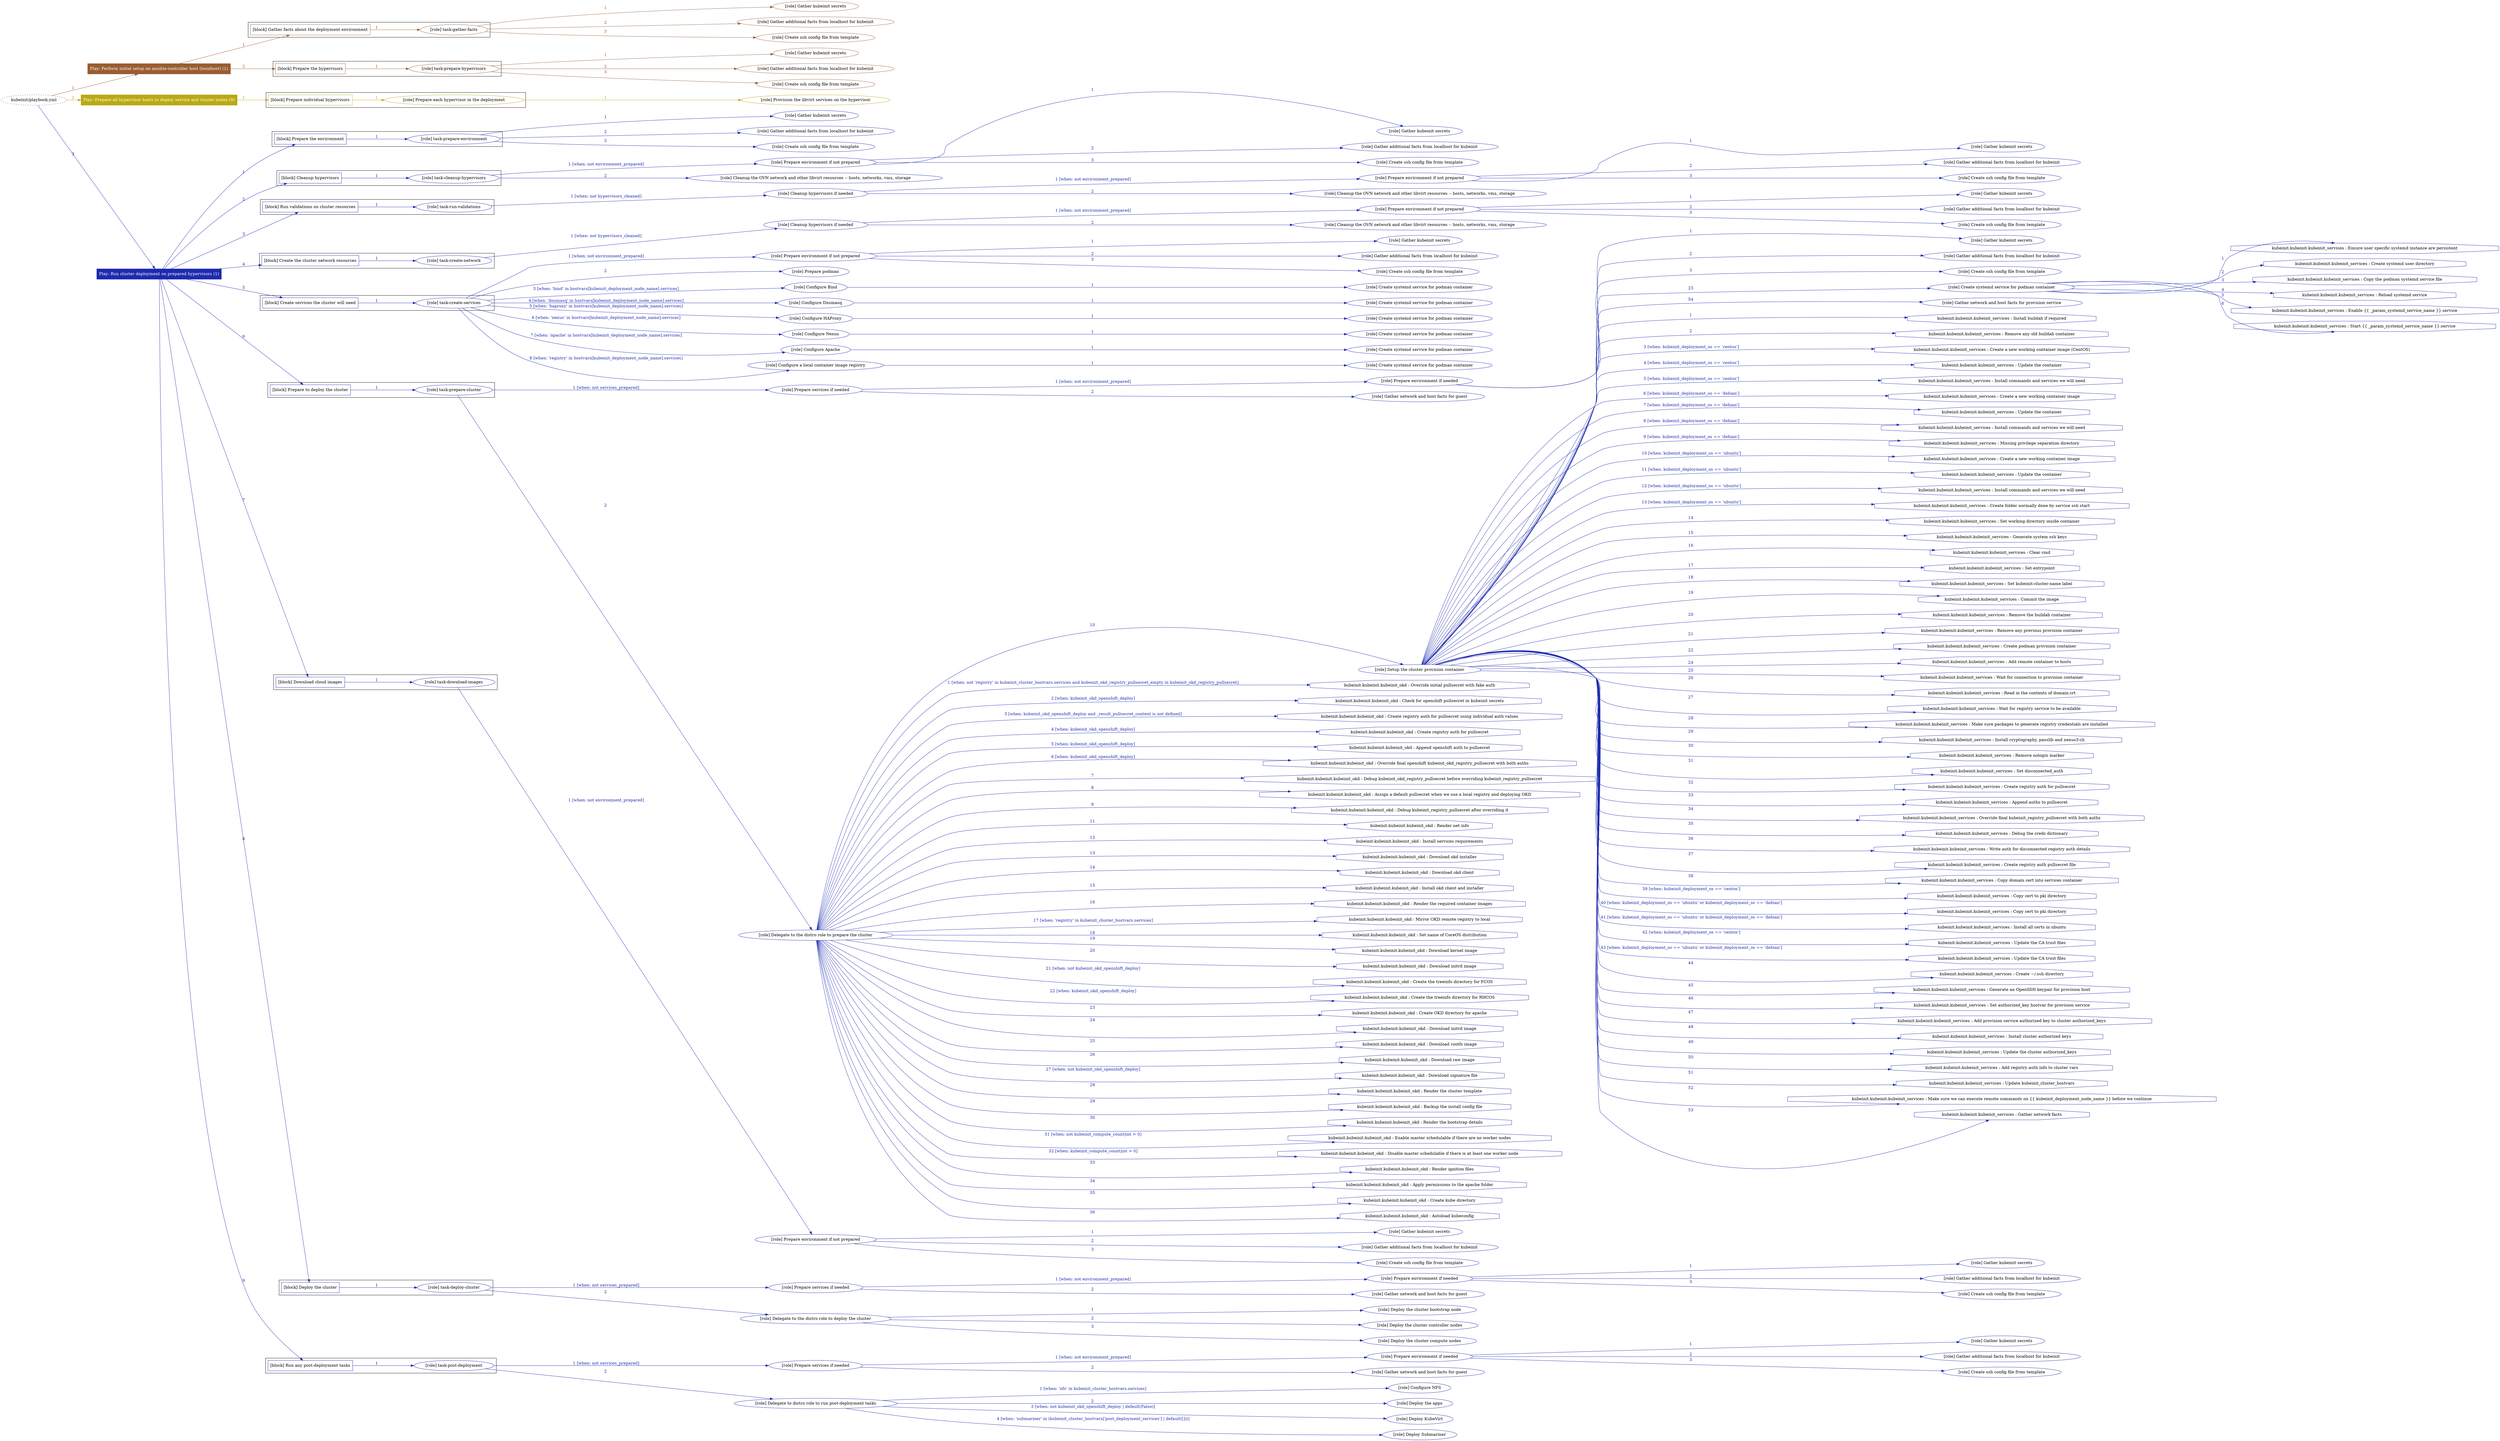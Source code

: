 digraph {
	graph [concentrate=true ordering=in rankdir=LR ratio=fill]
	edge [esep=5 sep=10]
	"kubeinit/playbook.yml" [URL="/home/runner/work/kubeinit/kubeinit/kubeinit/playbook.yml" id=playbook_6c75044e style=dotted]
	play_a1ebeafb [label="Play: Perform initial setup on ansible-controller host (localhost) (1)" URL="/home/runner/work/kubeinit/kubeinit/kubeinit/playbook.yml" color="#9a5d32" fontcolor="#ffffff" id=play_a1ebeafb shape=box style=filled tooltip=localhost]
	"kubeinit/playbook.yml" -> play_a1ebeafb [label="1 " color="#9a5d32" fontcolor="#9a5d32" id=edge_cc7885c2 labeltooltip="1 " tooltip="1 "]
	subgraph "Gather kubeinit secrets" {
		role_c335062a [label="[role] Gather kubeinit secrets" URL="/home/runner/.ansible/collections/ansible_collections/kubeinit/kubeinit/roles/kubeinit_prepare/tasks/gather_kubeinit_facts.yml" color="#9a5d32" id=role_c335062a tooltip="Gather kubeinit secrets"]
	}
	subgraph "Gather additional facts from localhost for kubeinit" {
		role_99c1715b [label="[role] Gather additional facts from localhost for kubeinit" URL="/home/runner/.ansible/collections/ansible_collections/kubeinit/kubeinit/roles/kubeinit_prepare/tasks/gather_kubeinit_facts.yml" color="#9a5d32" id=role_99c1715b tooltip="Gather additional facts from localhost for kubeinit"]
	}
	subgraph "Create ssh config file from template" {
		role_e66aa46f [label="[role] Create ssh config file from template" URL="/home/runner/.ansible/collections/ansible_collections/kubeinit/kubeinit/roles/kubeinit_prepare/tasks/gather_kubeinit_facts.yml" color="#9a5d32" id=role_e66aa46f tooltip="Create ssh config file from template"]
	}
	subgraph "task-gather-facts" {
		role_3acfc353 [label="[role] task-gather-facts" URL="/home/runner/work/kubeinit/kubeinit/kubeinit/playbook.yml" color="#9a5d32" id=role_3acfc353 tooltip="task-gather-facts"]
		role_3acfc353 -> role_c335062a [label="1 " color="#9a5d32" fontcolor="#9a5d32" id=edge_32a17d4a labeltooltip="1 " tooltip="1 "]
		role_3acfc353 -> role_99c1715b [label="2 " color="#9a5d32" fontcolor="#9a5d32" id=edge_64d8fb38 labeltooltip="2 " tooltip="2 "]
		role_3acfc353 -> role_e66aa46f [label="3 " color="#9a5d32" fontcolor="#9a5d32" id=edge_68fc833d labeltooltip="3 " tooltip="3 "]
	}
	subgraph "Gather kubeinit secrets" {
		role_e43a7891 [label="[role] Gather kubeinit secrets" URL="/home/runner/.ansible/collections/ansible_collections/kubeinit/kubeinit/roles/kubeinit_prepare/tasks/gather_kubeinit_facts.yml" color="#9a5d32" id=role_e43a7891 tooltip="Gather kubeinit secrets"]
	}
	subgraph "Gather additional facts from localhost for kubeinit" {
		role_45ac43ed [label="[role] Gather additional facts from localhost for kubeinit" URL="/home/runner/.ansible/collections/ansible_collections/kubeinit/kubeinit/roles/kubeinit_prepare/tasks/gather_kubeinit_facts.yml" color="#9a5d32" id=role_45ac43ed tooltip="Gather additional facts from localhost for kubeinit"]
	}
	subgraph "Create ssh config file from template" {
		role_2cfa00ca [label="[role] Create ssh config file from template" URL="/home/runner/.ansible/collections/ansible_collections/kubeinit/kubeinit/roles/kubeinit_prepare/tasks/gather_kubeinit_facts.yml" color="#9a5d32" id=role_2cfa00ca tooltip="Create ssh config file from template"]
	}
	subgraph "task-prepare-hypervisors" {
		role_ab9e360a [label="[role] task-prepare-hypervisors" URL="/home/runner/work/kubeinit/kubeinit/kubeinit/playbook.yml" color="#9a5d32" id=role_ab9e360a tooltip="task-prepare-hypervisors"]
		role_ab9e360a -> role_e43a7891 [label="1 " color="#9a5d32" fontcolor="#9a5d32" id=edge_fc6e45b4 labeltooltip="1 " tooltip="1 "]
		role_ab9e360a -> role_45ac43ed [label="2 " color="#9a5d32" fontcolor="#9a5d32" id=edge_63f6ad07 labeltooltip="2 " tooltip="2 "]
		role_ab9e360a -> role_2cfa00ca [label="3 " color="#9a5d32" fontcolor="#9a5d32" id=edge_f304a3af labeltooltip="3 " tooltip="3 "]
	}
	subgraph "Play: Perform initial setup on ansible-controller host (localhost) (1)" {
		play_a1ebeafb -> block_3eaabf76 [label=1 color="#9a5d32" fontcolor="#9a5d32" id=edge_08ca8c57 labeltooltip=1 tooltip=1]
		subgraph cluster_block_3eaabf76 {
			block_3eaabf76 [label="[block] Gather facts about the deployment environment" URL="/home/runner/work/kubeinit/kubeinit/kubeinit/playbook.yml" color="#9a5d32" id=block_3eaabf76 labeltooltip="Gather facts about the deployment environment" shape=box tooltip="Gather facts about the deployment environment"]
			block_3eaabf76 -> role_3acfc353 [label="1 " color="#9a5d32" fontcolor="#9a5d32" id=edge_843f3541 labeltooltip="1 " tooltip="1 "]
		}
		play_a1ebeafb -> block_e9d4409b [label=2 color="#9a5d32" fontcolor="#9a5d32" id=edge_c13bcf19 labeltooltip=2 tooltip=2]
		subgraph cluster_block_e9d4409b {
			block_e9d4409b [label="[block] Prepare the hypervisors" URL="/home/runner/work/kubeinit/kubeinit/kubeinit/playbook.yml" color="#9a5d32" id=block_e9d4409b labeltooltip="Prepare the hypervisors" shape=box tooltip="Prepare the hypervisors"]
			block_e9d4409b -> role_ab9e360a [label="1 " color="#9a5d32" fontcolor="#9a5d32" id=edge_dffa2f16 labeltooltip="1 " tooltip="1 "]
		}
	}
	play_a6c04285 [label="Play: Prepare all hypervisor hosts to deploy service and cluster nodes (0)" URL="/home/runner/work/kubeinit/kubeinit/kubeinit/playbook.yml" color="#baa912" fontcolor="#ffffff" id=play_a6c04285 shape=box style=filled tooltip="Play: Prepare all hypervisor hosts to deploy service and cluster nodes (0)"]
	"kubeinit/playbook.yml" -> play_a6c04285 [label="2 " color="#baa912" fontcolor="#baa912" id=edge_27ad30f6 labeltooltip="2 " tooltip="2 "]
	subgraph "Provision the libvirt services on the hypervisor" {
		role_044b4563 [label="[role] Provision the libvirt services on the hypervisor" URL="/home/runner/.ansible/collections/ansible_collections/kubeinit/kubeinit/roles/kubeinit_prepare/tasks/prepare_hypervisor.yml" color="#baa912" id=role_044b4563 tooltip="Provision the libvirt services on the hypervisor"]
	}
	subgraph "Prepare each hypervisor in the deployment" {
		role_1dc1aa34 [label="[role] Prepare each hypervisor in the deployment" URL="/home/runner/work/kubeinit/kubeinit/kubeinit/playbook.yml" color="#baa912" id=role_1dc1aa34 tooltip="Prepare each hypervisor in the deployment"]
		role_1dc1aa34 -> role_044b4563 [label="1 " color="#baa912" fontcolor="#baa912" id=edge_6bcfe494 labeltooltip="1 " tooltip="1 "]
	}
	subgraph "Play: Prepare all hypervisor hosts to deploy service and cluster nodes (0)" {
		play_a6c04285 -> block_94529ed5 [label=1 color="#baa912" fontcolor="#baa912" id=edge_20afea2c labeltooltip=1 tooltip=1]
		subgraph cluster_block_94529ed5 {
			block_94529ed5 [label="[block] Prepare individual hypervisors" URL="/home/runner/work/kubeinit/kubeinit/kubeinit/playbook.yml" color="#baa912" id=block_94529ed5 labeltooltip="Prepare individual hypervisors" shape=box tooltip="Prepare individual hypervisors"]
			block_94529ed5 -> role_1dc1aa34 [label="1 " color="#baa912" fontcolor="#baa912" id=edge_d186647c labeltooltip="1 " tooltip="1 "]
		}
	}
	play_2b08596a [label="Play: Run cluster deployment on prepared hypervisors (1)" URL="/home/runner/work/kubeinit/kubeinit/kubeinit/playbook.yml" color="#1e2aae" fontcolor="#ffffff" id=play_2b08596a shape=box style=filled tooltip=localhost]
	"kubeinit/playbook.yml" -> play_2b08596a [label="3 " color="#1e2aae" fontcolor="#1e2aae" id=edge_6f68309b labeltooltip="3 " tooltip="3 "]
	subgraph "Gather kubeinit secrets" {
		role_06f0aa28 [label="[role] Gather kubeinit secrets" URL="/home/runner/.ansible/collections/ansible_collections/kubeinit/kubeinit/roles/kubeinit_prepare/tasks/gather_kubeinit_facts.yml" color="#1e2aae" id=role_06f0aa28 tooltip="Gather kubeinit secrets"]
	}
	subgraph "Gather additional facts from localhost for kubeinit" {
		role_c6284329 [label="[role] Gather additional facts from localhost for kubeinit" URL="/home/runner/.ansible/collections/ansible_collections/kubeinit/kubeinit/roles/kubeinit_prepare/tasks/gather_kubeinit_facts.yml" color="#1e2aae" id=role_c6284329 tooltip="Gather additional facts from localhost for kubeinit"]
	}
	subgraph "Create ssh config file from template" {
		role_ea76ac33 [label="[role] Create ssh config file from template" URL="/home/runner/.ansible/collections/ansible_collections/kubeinit/kubeinit/roles/kubeinit_prepare/tasks/gather_kubeinit_facts.yml" color="#1e2aae" id=role_ea76ac33 tooltip="Create ssh config file from template"]
	}
	subgraph "task-prepare-environment" {
		role_5d4d1031 [label="[role] task-prepare-environment" URL="/home/runner/work/kubeinit/kubeinit/kubeinit/playbook.yml" color="#1e2aae" id=role_5d4d1031 tooltip="task-prepare-environment"]
		role_5d4d1031 -> role_06f0aa28 [label="1 " color="#1e2aae" fontcolor="#1e2aae" id=edge_f091f913 labeltooltip="1 " tooltip="1 "]
		role_5d4d1031 -> role_c6284329 [label="2 " color="#1e2aae" fontcolor="#1e2aae" id=edge_70aa7f3f labeltooltip="2 " tooltip="2 "]
		role_5d4d1031 -> role_ea76ac33 [label="3 " color="#1e2aae" fontcolor="#1e2aae" id=edge_e8acf838 labeltooltip="3 " tooltip="3 "]
	}
	subgraph "Gather kubeinit secrets" {
		role_e7c7cd62 [label="[role] Gather kubeinit secrets" URL="/home/runner/.ansible/collections/ansible_collections/kubeinit/kubeinit/roles/kubeinit_prepare/tasks/gather_kubeinit_facts.yml" color="#1e2aae" id=role_e7c7cd62 tooltip="Gather kubeinit secrets"]
	}
	subgraph "Gather additional facts from localhost for kubeinit" {
		role_36e4343f [label="[role] Gather additional facts from localhost for kubeinit" URL="/home/runner/.ansible/collections/ansible_collections/kubeinit/kubeinit/roles/kubeinit_prepare/tasks/gather_kubeinit_facts.yml" color="#1e2aae" id=role_36e4343f tooltip="Gather additional facts from localhost for kubeinit"]
	}
	subgraph "Create ssh config file from template" {
		role_888d626b [label="[role] Create ssh config file from template" URL="/home/runner/.ansible/collections/ansible_collections/kubeinit/kubeinit/roles/kubeinit_prepare/tasks/gather_kubeinit_facts.yml" color="#1e2aae" id=role_888d626b tooltip="Create ssh config file from template"]
	}
	subgraph "Prepare environment if not prepared" {
		role_6d2cf241 [label="[role] Prepare environment if not prepared" URL="/home/runner/.ansible/collections/ansible_collections/kubeinit/kubeinit/roles/kubeinit_prepare/tasks/cleanup_hypervisors.yml" color="#1e2aae" id=role_6d2cf241 tooltip="Prepare environment if not prepared"]
		role_6d2cf241 -> role_e7c7cd62 [label="1 " color="#1e2aae" fontcolor="#1e2aae" id=edge_8463e988 labeltooltip="1 " tooltip="1 "]
		role_6d2cf241 -> role_36e4343f [label="2 " color="#1e2aae" fontcolor="#1e2aae" id=edge_a6af950f labeltooltip="2 " tooltip="2 "]
		role_6d2cf241 -> role_888d626b [label="3 " color="#1e2aae" fontcolor="#1e2aae" id=edge_de142f8a labeltooltip="3 " tooltip="3 "]
	}
	subgraph "Cleanup the OVN network and other libvirt resources -- hosts, networks, vms, storage" {
		role_8186f591 [label="[role] Cleanup the OVN network and other libvirt resources -- hosts, networks, vms, storage" URL="/home/runner/.ansible/collections/ansible_collections/kubeinit/kubeinit/roles/kubeinit_prepare/tasks/cleanup_hypervisors.yml" color="#1e2aae" id=role_8186f591 tooltip="Cleanup the OVN network and other libvirt resources -- hosts, networks, vms, storage"]
	}
	subgraph "task-cleanup-hypervisors" {
		role_c024eb58 [label="[role] task-cleanup-hypervisors" URL="/home/runner/work/kubeinit/kubeinit/kubeinit/playbook.yml" color="#1e2aae" id=role_c024eb58 tooltip="task-cleanup-hypervisors"]
		role_c024eb58 -> role_6d2cf241 [label="1 [when: not environment_prepared]" color="#1e2aae" fontcolor="#1e2aae" id=edge_a539ed59 labeltooltip="1 [when: not environment_prepared]" tooltip="1 [when: not environment_prepared]"]
		role_c024eb58 -> role_8186f591 [label="2 " color="#1e2aae" fontcolor="#1e2aae" id=edge_20e62aaf labeltooltip="2 " tooltip="2 "]
	}
	subgraph "Gather kubeinit secrets" {
		role_639444fa [label="[role] Gather kubeinit secrets" URL="/home/runner/.ansible/collections/ansible_collections/kubeinit/kubeinit/roles/kubeinit_prepare/tasks/gather_kubeinit_facts.yml" color="#1e2aae" id=role_639444fa tooltip="Gather kubeinit secrets"]
	}
	subgraph "Gather additional facts from localhost for kubeinit" {
		role_393061cf [label="[role] Gather additional facts from localhost for kubeinit" URL="/home/runner/.ansible/collections/ansible_collections/kubeinit/kubeinit/roles/kubeinit_prepare/tasks/gather_kubeinit_facts.yml" color="#1e2aae" id=role_393061cf tooltip="Gather additional facts from localhost for kubeinit"]
	}
	subgraph "Create ssh config file from template" {
		role_4d72a686 [label="[role] Create ssh config file from template" URL="/home/runner/.ansible/collections/ansible_collections/kubeinit/kubeinit/roles/kubeinit_prepare/tasks/gather_kubeinit_facts.yml" color="#1e2aae" id=role_4d72a686 tooltip="Create ssh config file from template"]
	}
	subgraph "Prepare environment if not prepared" {
		role_215b5c52 [label="[role] Prepare environment if not prepared" URL="/home/runner/.ansible/collections/ansible_collections/kubeinit/kubeinit/roles/kubeinit_prepare/tasks/cleanup_hypervisors.yml" color="#1e2aae" id=role_215b5c52 tooltip="Prepare environment if not prepared"]
		role_215b5c52 -> role_639444fa [label="1 " color="#1e2aae" fontcolor="#1e2aae" id=edge_104b753c labeltooltip="1 " tooltip="1 "]
		role_215b5c52 -> role_393061cf [label="2 " color="#1e2aae" fontcolor="#1e2aae" id=edge_284175bd labeltooltip="2 " tooltip="2 "]
		role_215b5c52 -> role_4d72a686 [label="3 " color="#1e2aae" fontcolor="#1e2aae" id=edge_b71c83cb labeltooltip="3 " tooltip="3 "]
	}
	subgraph "Cleanup the OVN network and other libvirt resources -- hosts, networks, vms, storage" {
		role_c70248f4 [label="[role] Cleanup the OVN network and other libvirt resources -- hosts, networks, vms, storage" URL="/home/runner/.ansible/collections/ansible_collections/kubeinit/kubeinit/roles/kubeinit_prepare/tasks/cleanup_hypervisors.yml" color="#1e2aae" id=role_c70248f4 tooltip="Cleanup the OVN network and other libvirt resources -- hosts, networks, vms, storage"]
	}
	subgraph "Cleanup hypervisors if needed" {
		role_9961f4fc [label="[role] Cleanup hypervisors if needed" URL="/home/runner/.ansible/collections/ansible_collections/kubeinit/kubeinit/roles/kubeinit_validations/tasks/main.yml" color="#1e2aae" id=role_9961f4fc tooltip="Cleanup hypervisors if needed"]
		role_9961f4fc -> role_215b5c52 [label="1 [when: not environment_prepared]" color="#1e2aae" fontcolor="#1e2aae" id=edge_73d3cd1c labeltooltip="1 [when: not environment_prepared]" tooltip="1 [when: not environment_prepared]"]
		role_9961f4fc -> role_c70248f4 [label="2 " color="#1e2aae" fontcolor="#1e2aae" id=edge_50e898b1 labeltooltip="2 " tooltip="2 "]
	}
	subgraph "task-run-validations" {
		role_0c0eed0d [label="[role] task-run-validations" URL="/home/runner/work/kubeinit/kubeinit/kubeinit/playbook.yml" color="#1e2aae" id=role_0c0eed0d tooltip="task-run-validations"]
		role_0c0eed0d -> role_9961f4fc [label="1 [when: not hypervisors_cleaned]" color="#1e2aae" fontcolor="#1e2aae" id=edge_037b0e8a labeltooltip="1 [when: not hypervisors_cleaned]" tooltip="1 [when: not hypervisors_cleaned]"]
	}
	subgraph "Gather kubeinit secrets" {
		role_312ac790 [label="[role] Gather kubeinit secrets" URL="/home/runner/.ansible/collections/ansible_collections/kubeinit/kubeinit/roles/kubeinit_prepare/tasks/gather_kubeinit_facts.yml" color="#1e2aae" id=role_312ac790 tooltip="Gather kubeinit secrets"]
	}
	subgraph "Gather additional facts from localhost for kubeinit" {
		role_e1f40773 [label="[role] Gather additional facts from localhost for kubeinit" URL="/home/runner/.ansible/collections/ansible_collections/kubeinit/kubeinit/roles/kubeinit_prepare/tasks/gather_kubeinit_facts.yml" color="#1e2aae" id=role_e1f40773 tooltip="Gather additional facts from localhost for kubeinit"]
	}
	subgraph "Create ssh config file from template" {
		role_ac2c8f69 [label="[role] Create ssh config file from template" URL="/home/runner/.ansible/collections/ansible_collections/kubeinit/kubeinit/roles/kubeinit_prepare/tasks/gather_kubeinit_facts.yml" color="#1e2aae" id=role_ac2c8f69 tooltip="Create ssh config file from template"]
	}
	subgraph "Prepare environment if not prepared" {
		role_7d534849 [label="[role] Prepare environment if not prepared" URL="/home/runner/.ansible/collections/ansible_collections/kubeinit/kubeinit/roles/kubeinit_prepare/tasks/cleanup_hypervisors.yml" color="#1e2aae" id=role_7d534849 tooltip="Prepare environment if not prepared"]
		role_7d534849 -> role_312ac790 [label="1 " color="#1e2aae" fontcolor="#1e2aae" id=edge_b4973028 labeltooltip="1 " tooltip="1 "]
		role_7d534849 -> role_e1f40773 [label="2 " color="#1e2aae" fontcolor="#1e2aae" id=edge_30ed0c83 labeltooltip="2 " tooltip="2 "]
		role_7d534849 -> role_ac2c8f69 [label="3 " color="#1e2aae" fontcolor="#1e2aae" id=edge_1f7a46ea labeltooltip="3 " tooltip="3 "]
	}
	subgraph "Cleanup the OVN network and other libvirt resources -- hosts, networks, vms, storage" {
		role_d18ff4f6 [label="[role] Cleanup the OVN network and other libvirt resources -- hosts, networks, vms, storage" URL="/home/runner/.ansible/collections/ansible_collections/kubeinit/kubeinit/roles/kubeinit_prepare/tasks/cleanup_hypervisors.yml" color="#1e2aae" id=role_d18ff4f6 tooltip="Cleanup the OVN network and other libvirt resources -- hosts, networks, vms, storage"]
	}
	subgraph "Cleanup hypervisors if needed" {
		role_602d2c06 [label="[role] Cleanup hypervisors if needed" URL="/home/runner/.ansible/collections/ansible_collections/kubeinit/kubeinit/roles/kubeinit_libvirt/tasks/create_network.yml" color="#1e2aae" id=role_602d2c06 tooltip="Cleanup hypervisors if needed"]
		role_602d2c06 -> role_7d534849 [label="1 [when: not environment_prepared]" color="#1e2aae" fontcolor="#1e2aae" id=edge_850dbb9b labeltooltip="1 [when: not environment_prepared]" tooltip="1 [when: not environment_prepared]"]
		role_602d2c06 -> role_d18ff4f6 [label="2 " color="#1e2aae" fontcolor="#1e2aae" id=edge_05bec366 labeltooltip="2 " tooltip="2 "]
	}
	subgraph "task-create-network" {
		role_0fb3c081 [label="[role] task-create-network" URL="/home/runner/work/kubeinit/kubeinit/kubeinit/playbook.yml" color="#1e2aae" id=role_0fb3c081 tooltip="task-create-network"]
		role_0fb3c081 -> role_602d2c06 [label="1 [when: not hypervisors_cleaned]" color="#1e2aae" fontcolor="#1e2aae" id=edge_488c8baa labeltooltip="1 [when: not hypervisors_cleaned]" tooltip="1 [when: not hypervisors_cleaned]"]
	}
	subgraph "Gather kubeinit secrets" {
		role_acb686e3 [label="[role] Gather kubeinit secrets" URL="/home/runner/.ansible/collections/ansible_collections/kubeinit/kubeinit/roles/kubeinit_prepare/tasks/gather_kubeinit_facts.yml" color="#1e2aae" id=role_acb686e3 tooltip="Gather kubeinit secrets"]
	}
	subgraph "Gather additional facts from localhost for kubeinit" {
		role_73493a79 [label="[role] Gather additional facts from localhost for kubeinit" URL="/home/runner/.ansible/collections/ansible_collections/kubeinit/kubeinit/roles/kubeinit_prepare/tasks/gather_kubeinit_facts.yml" color="#1e2aae" id=role_73493a79 tooltip="Gather additional facts from localhost for kubeinit"]
	}
	subgraph "Create ssh config file from template" {
		role_a60c1852 [label="[role] Create ssh config file from template" URL="/home/runner/.ansible/collections/ansible_collections/kubeinit/kubeinit/roles/kubeinit_prepare/tasks/gather_kubeinit_facts.yml" color="#1e2aae" id=role_a60c1852 tooltip="Create ssh config file from template"]
	}
	subgraph "Prepare environment if not prepared" {
		role_ed93b9a6 [label="[role] Prepare environment if not prepared" URL="/home/runner/.ansible/collections/ansible_collections/kubeinit/kubeinit/roles/kubeinit_services/tasks/main.yml" color="#1e2aae" id=role_ed93b9a6 tooltip="Prepare environment if not prepared"]
		role_ed93b9a6 -> role_acb686e3 [label="1 " color="#1e2aae" fontcolor="#1e2aae" id=edge_64d0c471 labeltooltip="1 " tooltip="1 "]
		role_ed93b9a6 -> role_73493a79 [label="2 " color="#1e2aae" fontcolor="#1e2aae" id=edge_4c8c60eb labeltooltip="2 " tooltip="2 "]
		role_ed93b9a6 -> role_a60c1852 [label="3 " color="#1e2aae" fontcolor="#1e2aae" id=edge_1755a83f labeltooltip="3 " tooltip="3 "]
	}
	subgraph "Prepare podman" {
		role_d7c35b4e [label="[role] Prepare podman" URL="/home/runner/.ansible/collections/ansible_collections/kubeinit/kubeinit/roles/kubeinit_services/tasks/00_create_service_pod.yml" color="#1e2aae" id=role_d7c35b4e tooltip="Prepare podman"]
	}
	subgraph "Create systemd service for podman container" {
		role_b02b42a2 [label="[role] Create systemd service for podman container" URL="/home/runner/.ansible/collections/ansible_collections/kubeinit/kubeinit/roles/kubeinit_bind/tasks/main.yml" color="#1e2aae" id=role_b02b42a2 tooltip="Create systemd service for podman container"]
	}
	subgraph "Configure Bind" {
		role_6a1d7fa1 [label="[role] Configure Bind" URL="/home/runner/.ansible/collections/ansible_collections/kubeinit/kubeinit/roles/kubeinit_services/tasks/start_services_containers.yml" color="#1e2aae" id=role_6a1d7fa1 tooltip="Configure Bind"]
		role_6a1d7fa1 -> role_b02b42a2 [label="1 " color="#1e2aae" fontcolor="#1e2aae" id=edge_eb7a8a14 labeltooltip="1 " tooltip="1 "]
	}
	subgraph "Create systemd service for podman container" {
		role_408c61c7 [label="[role] Create systemd service for podman container" URL="/home/runner/.ansible/collections/ansible_collections/kubeinit/kubeinit/roles/kubeinit_dnsmasq/tasks/main.yml" color="#1e2aae" id=role_408c61c7 tooltip="Create systemd service for podman container"]
	}
	subgraph "Configure Dnsmasq" {
		role_33c5caf1 [label="[role] Configure Dnsmasq" URL="/home/runner/.ansible/collections/ansible_collections/kubeinit/kubeinit/roles/kubeinit_services/tasks/start_services_containers.yml" color="#1e2aae" id=role_33c5caf1 tooltip="Configure Dnsmasq"]
		role_33c5caf1 -> role_408c61c7 [label="1 " color="#1e2aae" fontcolor="#1e2aae" id=edge_c586448b labeltooltip="1 " tooltip="1 "]
	}
	subgraph "Create systemd service for podman container" {
		role_43f167cc [label="[role] Create systemd service for podman container" URL="/home/runner/.ansible/collections/ansible_collections/kubeinit/kubeinit/roles/kubeinit_haproxy/tasks/main.yml" color="#1e2aae" id=role_43f167cc tooltip="Create systemd service for podman container"]
	}
	subgraph "Configure HAProxy" {
		role_e882b861 [label="[role] Configure HAProxy" URL="/home/runner/.ansible/collections/ansible_collections/kubeinit/kubeinit/roles/kubeinit_services/tasks/start_services_containers.yml" color="#1e2aae" id=role_e882b861 tooltip="Configure HAProxy"]
		role_e882b861 -> role_43f167cc [label="1 " color="#1e2aae" fontcolor="#1e2aae" id=edge_8b646600 labeltooltip="1 " tooltip="1 "]
	}
	subgraph "Create systemd service for podman container" {
		role_b658fbe8 [label="[role] Create systemd service for podman container" URL="/home/runner/.ansible/collections/ansible_collections/kubeinit/kubeinit/roles/kubeinit_nexus/tasks/main.yml" color="#1e2aae" id=role_b658fbe8 tooltip="Create systemd service for podman container"]
	}
	subgraph "Configure Nexus" {
		role_be894df2 [label="[role] Configure Nexus" URL="/home/runner/.ansible/collections/ansible_collections/kubeinit/kubeinit/roles/kubeinit_services/tasks/start_services_containers.yml" color="#1e2aae" id=role_be894df2 tooltip="Configure Nexus"]
		role_be894df2 -> role_b658fbe8 [label="1 " color="#1e2aae" fontcolor="#1e2aae" id=edge_152eb228 labeltooltip="1 " tooltip="1 "]
	}
	subgraph "Create systemd service for podman container" {
		role_86ab0951 [label="[role] Create systemd service for podman container" URL="/home/runner/.ansible/collections/ansible_collections/kubeinit/kubeinit/roles/kubeinit_apache/tasks/main.yml" color="#1e2aae" id=role_86ab0951 tooltip="Create systemd service for podman container"]
	}
	subgraph "Configure Apache" {
		role_4d340652 [label="[role] Configure Apache" URL="/home/runner/.ansible/collections/ansible_collections/kubeinit/kubeinit/roles/kubeinit_services/tasks/start_services_containers.yml" color="#1e2aae" id=role_4d340652 tooltip="Configure Apache"]
		role_4d340652 -> role_86ab0951 [label="1 " color="#1e2aae" fontcolor="#1e2aae" id=edge_3a5c42c3 labeltooltip="1 " tooltip="1 "]
	}
	subgraph "Create systemd service for podman container" {
		role_a0a38910 [label="[role] Create systemd service for podman container" URL="/home/runner/.ansible/collections/ansible_collections/kubeinit/kubeinit/roles/kubeinit_registry/tasks/main.yml" color="#1e2aae" id=role_a0a38910 tooltip="Create systemd service for podman container"]
	}
	subgraph "Configure a local container image registry" {
		role_4aec0023 [label="[role] Configure a local container image registry" URL="/home/runner/.ansible/collections/ansible_collections/kubeinit/kubeinit/roles/kubeinit_services/tasks/start_services_containers.yml" color="#1e2aae" id=role_4aec0023 tooltip="Configure a local container image registry"]
		role_4aec0023 -> role_a0a38910 [label="1 " color="#1e2aae" fontcolor="#1e2aae" id=edge_7b497078 labeltooltip="1 " tooltip="1 "]
	}
	subgraph "task-create-services" {
		role_44ce93e6 [label="[role] task-create-services" URL="/home/runner/work/kubeinit/kubeinit/kubeinit/playbook.yml" color="#1e2aae" id=role_44ce93e6 tooltip="task-create-services"]
		role_44ce93e6 -> role_ed93b9a6 [label="1 [when: not environment_prepared]" color="#1e2aae" fontcolor="#1e2aae" id=edge_04c0b939 labeltooltip="1 [when: not environment_prepared]" tooltip="1 [when: not environment_prepared]"]
		role_44ce93e6 -> role_d7c35b4e [label="2 " color="#1e2aae" fontcolor="#1e2aae" id=edge_97612abf labeltooltip="2 " tooltip="2 "]
		role_44ce93e6 -> role_6a1d7fa1 [label="3 [when: 'bind' in hostvars[kubeinit_deployment_node_name].services]" color="#1e2aae" fontcolor="#1e2aae" id=edge_64b9062c labeltooltip="3 [when: 'bind' in hostvars[kubeinit_deployment_node_name].services]" tooltip="3 [when: 'bind' in hostvars[kubeinit_deployment_node_name].services]"]
		role_44ce93e6 -> role_33c5caf1 [label="4 [when: 'dnsmasq' in hostvars[kubeinit_deployment_node_name].services]" color="#1e2aae" fontcolor="#1e2aae" id=edge_51b7317a labeltooltip="4 [when: 'dnsmasq' in hostvars[kubeinit_deployment_node_name].services]" tooltip="4 [when: 'dnsmasq' in hostvars[kubeinit_deployment_node_name].services]"]
		role_44ce93e6 -> role_e882b861 [label="5 [when: 'haproxy' in hostvars[kubeinit_deployment_node_name].services]" color="#1e2aae" fontcolor="#1e2aae" id=edge_f78fb385 labeltooltip="5 [when: 'haproxy' in hostvars[kubeinit_deployment_node_name].services]" tooltip="5 [when: 'haproxy' in hostvars[kubeinit_deployment_node_name].services]"]
		role_44ce93e6 -> role_be894df2 [label="6 [when: 'nexus' in hostvars[kubeinit_deployment_node_name].services]" color="#1e2aae" fontcolor="#1e2aae" id=edge_0f51680d labeltooltip="6 [when: 'nexus' in hostvars[kubeinit_deployment_node_name].services]" tooltip="6 [when: 'nexus' in hostvars[kubeinit_deployment_node_name].services]"]
		role_44ce93e6 -> role_4d340652 [label="7 [when: 'apache' in hostvars[kubeinit_deployment_node_name].services]" color="#1e2aae" fontcolor="#1e2aae" id=edge_f6e16610 labeltooltip="7 [when: 'apache' in hostvars[kubeinit_deployment_node_name].services]" tooltip="7 [when: 'apache' in hostvars[kubeinit_deployment_node_name].services]"]
		role_44ce93e6 -> role_4aec0023 [label="8 [when: 'registry' in hostvars[kubeinit_deployment_node_name].services]" color="#1e2aae" fontcolor="#1e2aae" id=edge_834c4588 labeltooltip="8 [when: 'registry' in hostvars[kubeinit_deployment_node_name].services]" tooltip="8 [when: 'registry' in hostvars[kubeinit_deployment_node_name].services]"]
	}
	subgraph "Gather kubeinit secrets" {
		role_873bdf6e [label="[role] Gather kubeinit secrets" URL="/home/runner/.ansible/collections/ansible_collections/kubeinit/kubeinit/roles/kubeinit_prepare/tasks/gather_kubeinit_facts.yml" color="#1e2aae" id=role_873bdf6e tooltip="Gather kubeinit secrets"]
	}
	subgraph "Gather additional facts from localhost for kubeinit" {
		role_e2e289ad [label="[role] Gather additional facts from localhost for kubeinit" URL="/home/runner/.ansible/collections/ansible_collections/kubeinit/kubeinit/roles/kubeinit_prepare/tasks/gather_kubeinit_facts.yml" color="#1e2aae" id=role_e2e289ad tooltip="Gather additional facts from localhost for kubeinit"]
	}
	subgraph "Create ssh config file from template" {
		role_658e0d5c [label="[role] Create ssh config file from template" URL="/home/runner/.ansible/collections/ansible_collections/kubeinit/kubeinit/roles/kubeinit_prepare/tasks/gather_kubeinit_facts.yml" color="#1e2aae" id=role_658e0d5c tooltip="Create ssh config file from template"]
	}
	subgraph "Prepare environment if needed" {
		role_f2b468f6 [label="[role] Prepare environment if needed" URL="/home/runner/.ansible/collections/ansible_collections/kubeinit/kubeinit/roles/kubeinit_services/tasks/prepare_services.yml" color="#1e2aae" id=role_f2b468f6 tooltip="Prepare environment if needed"]
		role_f2b468f6 -> role_873bdf6e [label="1 " color="#1e2aae" fontcolor="#1e2aae" id=edge_8df2dbba labeltooltip="1 " tooltip="1 "]
		role_f2b468f6 -> role_e2e289ad [label="2 " color="#1e2aae" fontcolor="#1e2aae" id=edge_146808e3 labeltooltip="2 " tooltip="2 "]
		role_f2b468f6 -> role_658e0d5c [label="3 " color="#1e2aae" fontcolor="#1e2aae" id=edge_cbd98d3b labeltooltip="3 " tooltip="3 "]
	}
	subgraph "Gather network and host facts for guest" {
		role_797ca1f0 [label="[role] Gather network and host facts for guest" URL="/home/runner/.ansible/collections/ansible_collections/kubeinit/kubeinit/roles/kubeinit_services/tasks/prepare_services.yml" color="#1e2aae" id=role_797ca1f0 tooltip="Gather network and host facts for guest"]
	}
	subgraph "Prepare services if needed" {
		role_98c0e2c6 [label="[role] Prepare services if needed" URL="/home/runner/.ansible/collections/ansible_collections/kubeinit/kubeinit/roles/kubeinit_prepare/tasks/prepare_cluster.yml" color="#1e2aae" id=role_98c0e2c6 tooltip="Prepare services if needed"]
		role_98c0e2c6 -> role_f2b468f6 [label="1 [when: not environment_prepared]" color="#1e2aae" fontcolor="#1e2aae" id=edge_e4f222fb labeltooltip="1 [when: not environment_prepared]" tooltip="1 [when: not environment_prepared]"]
		role_98c0e2c6 -> role_797ca1f0 [label="2 " color="#1e2aae" fontcolor="#1e2aae" id=edge_70551e99 labeltooltip="2 " tooltip="2 "]
	}
	subgraph "Create systemd service for podman container" {
		role_edc09be3 [label="[role] Create systemd service for podman container" URL="/home/runner/.ansible/collections/ansible_collections/kubeinit/kubeinit/roles/kubeinit_services/tasks/create_provision_container.yml" color="#1e2aae" id=role_edc09be3 tooltip="Create systemd service for podman container"]
		task_2d34b052 [label="kubeinit.kubeinit.kubeinit_services : Ensure user specific systemd instance are persistent" URL="/home/runner/.ansible/collections/ansible_collections/kubeinit/kubeinit/roles/kubeinit_services/tasks/create_managed_service.yml" color="#1e2aae" id=task_2d34b052 shape=octagon tooltip="kubeinit.kubeinit.kubeinit_services : Ensure user specific systemd instance are persistent"]
		role_edc09be3 -> task_2d34b052 [label="1 " color="#1e2aae" fontcolor="#1e2aae" id=edge_f60eac36 labeltooltip="1 " tooltip="1 "]
		task_7ba3f731 [label="kubeinit.kubeinit.kubeinit_services : Create systemd user directory" URL="/home/runner/.ansible/collections/ansible_collections/kubeinit/kubeinit/roles/kubeinit_services/tasks/create_managed_service.yml" color="#1e2aae" id=task_7ba3f731 shape=octagon tooltip="kubeinit.kubeinit.kubeinit_services : Create systemd user directory"]
		role_edc09be3 -> task_7ba3f731 [label="2 " color="#1e2aae" fontcolor="#1e2aae" id=edge_1b1aee85 labeltooltip="2 " tooltip="2 "]
		task_84a78e5e [label="kubeinit.kubeinit.kubeinit_services : Copy the podman systemd service file" URL="/home/runner/.ansible/collections/ansible_collections/kubeinit/kubeinit/roles/kubeinit_services/tasks/create_managed_service.yml" color="#1e2aae" id=task_84a78e5e shape=octagon tooltip="kubeinit.kubeinit.kubeinit_services : Copy the podman systemd service file"]
		role_edc09be3 -> task_84a78e5e [label="3 " color="#1e2aae" fontcolor="#1e2aae" id=edge_1164d50b labeltooltip="3 " tooltip="3 "]
		task_6f96826c [label="kubeinit.kubeinit.kubeinit_services : Reload systemd service" URL="/home/runner/.ansible/collections/ansible_collections/kubeinit/kubeinit/roles/kubeinit_services/tasks/create_managed_service.yml" color="#1e2aae" id=task_6f96826c shape=octagon tooltip="kubeinit.kubeinit.kubeinit_services : Reload systemd service"]
		role_edc09be3 -> task_6f96826c [label="4 " color="#1e2aae" fontcolor="#1e2aae" id=edge_4dce3e07 labeltooltip="4 " tooltip="4 "]
		task_5d4f1f66 [label="kubeinit.kubeinit.kubeinit_services : Enable {{ _param_systemd_service_name }}.service" URL="/home/runner/.ansible/collections/ansible_collections/kubeinit/kubeinit/roles/kubeinit_services/tasks/create_managed_service.yml" color="#1e2aae" id=task_5d4f1f66 shape=octagon tooltip="kubeinit.kubeinit.kubeinit_services : Enable {{ _param_systemd_service_name }}.service"]
		role_edc09be3 -> task_5d4f1f66 [label="5 " color="#1e2aae" fontcolor="#1e2aae" id=edge_643fa01b labeltooltip="5 " tooltip="5 "]
		task_ffed1552 [label="kubeinit.kubeinit.kubeinit_services : Start {{ _param_systemd_service_name }}.service" URL="/home/runner/.ansible/collections/ansible_collections/kubeinit/kubeinit/roles/kubeinit_services/tasks/create_managed_service.yml" color="#1e2aae" id=task_ffed1552 shape=octagon tooltip="kubeinit.kubeinit.kubeinit_services : Start {{ _param_systemd_service_name }}.service"]
		role_edc09be3 -> task_ffed1552 [label="6 " color="#1e2aae" fontcolor="#1e2aae" id=edge_fd10b71b labeltooltip="6 " tooltip="6 "]
	}
	subgraph "Gather network and host facts for provision service" {
		role_79f617f5 [label="[role] Gather network and host facts for provision service" URL="/home/runner/.ansible/collections/ansible_collections/kubeinit/kubeinit/roles/kubeinit_services/tasks/create_provision_container.yml" color="#1e2aae" id=role_79f617f5 tooltip="Gather network and host facts for provision service"]
	}
	subgraph "Setup the cluster provision container" {
		role_a7b1ea9d [label="[role] Setup the cluster provision container" URL="/home/runner/.ansible/collections/ansible_collections/kubeinit/kubeinit/roles/kubeinit_okd/tasks/prepare_cluster.yml" color="#1e2aae" id=role_a7b1ea9d tooltip="Setup the cluster provision container"]
		task_a2020891 [label="kubeinit.kubeinit.kubeinit_services : Install buildah if required" URL="/home/runner/.ansible/collections/ansible_collections/kubeinit/kubeinit/roles/kubeinit_services/tasks/create_provision_container.yml" color="#1e2aae" id=task_a2020891 shape=octagon tooltip="kubeinit.kubeinit.kubeinit_services : Install buildah if required"]
		role_a7b1ea9d -> task_a2020891 [label="1 " color="#1e2aae" fontcolor="#1e2aae" id=edge_ae91c4a3 labeltooltip="1 " tooltip="1 "]
		task_2d08ba77 [label="kubeinit.kubeinit.kubeinit_services : Remove any old buildah container" URL="/home/runner/.ansible/collections/ansible_collections/kubeinit/kubeinit/roles/kubeinit_services/tasks/create_provision_container.yml" color="#1e2aae" id=task_2d08ba77 shape=octagon tooltip="kubeinit.kubeinit.kubeinit_services : Remove any old buildah container"]
		role_a7b1ea9d -> task_2d08ba77 [label="2 " color="#1e2aae" fontcolor="#1e2aae" id=edge_4906ef89 labeltooltip="2 " tooltip="2 "]
		task_b8926a85 [label="kubeinit.kubeinit.kubeinit_services : Create a new working container image (CentOS)" URL="/home/runner/.ansible/collections/ansible_collections/kubeinit/kubeinit/roles/kubeinit_services/tasks/create_provision_container.yml" color="#1e2aae" id=task_b8926a85 shape=octagon tooltip="kubeinit.kubeinit.kubeinit_services : Create a new working container image (CentOS)"]
		role_a7b1ea9d -> task_b8926a85 [label="3 [when: kubeinit_deployment_os == 'centos']" color="#1e2aae" fontcolor="#1e2aae" id=edge_db4a53e2 labeltooltip="3 [when: kubeinit_deployment_os == 'centos']" tooltip="3 [when: kubeinit_deployment_os == 'centos']"]
		task_654a40d5 [label="kubeinit.kubeinit.kubeinit_services : Update the container" URL="/home/runner/.ansible/collections/ansible_collections/kubeinit/kubeinit/roles/kubeinit_services/tasks/create_provision_container.yml" color="#1e2aae" id=task_654a40d5 shape=octagon tooltip="kubeinit.kubeinit.kubeinit_services : Update the container"]
		role_a7b1ea9d -> task_654a40d5 [label="4 [when: kubeinit_deployment_os == 'centos']" color="#1e2aae" fontcolor="#1e2aae" id=edge_b285e093 labeltooltip="4 [when: kubeinit_deployment_os == 'centos']" tooltip="4 [when: kubeinit_deployment_os == 'centos']"]
		task_afc14c7b [label="kubeinit.kubeinit.kubeinit_services : Install commands and services we will need" URL="/home/runner/.ansible/collections/ansible_collections/kubeinit/kubeinit/roles/kubeinit_services/tasks/create_provision_container.yml" color="#1e2aae" id=task_afc14c7b shape=octagon tooltip="kubeinit.kubeinit.kubeinit_services : Install commands and services we will need"]
		role_a7b1ea9d -> task_afc14c7b [label="5 [when: kubeinit_deployment_os == 'centos']" color="#1e2aae" fontcolor="#1e2aae" id=edge_0e209b23 labeltooltip="5 [when: kubeinit_deployment_os == 'centos']" tooltip="5 [when: kubeinit_deployment_os == 'centos']"]
		task_e1a1bc72 [label="kubeinit.kubeinit.kubeinit_services : Create a new working container image" URL="/home/runner/.ansible/collections/ansible_collections/kubeinit/kubeinit/roles/kubeinit_services/tasks/create_provision_container.yml" color="#1e2aae" id=task_e1a1bc72 shape=octagon tooltip="kubeinit.kubeinit.kubeinit_services : Create a new working container image"]
		role_a7b1ea9d -> task_e1a1bc72 [label="6 [when: kubeinit_deployment_os == 'debian']" color="#1e2aae" fontcolor="#1e2aae" id=edge_1004c43f labeltooltip="6 [when: kubeinit_deployment_os == 'debian']" tooltip="6 [when: kubeinit_deployment_os == 'debian']"]
		task_9efec9fc [label="kubeinit.kubeinit.kubeinit_services : Update the container" URL="/home/runner/.ansible/collections/ansible_collections/kubeinit/kubeinit/roles/kubeinit_services/tasks/create_provision_container.yml" color="#1e2aae" id=task_9efec9fc shape=octagon tooltip="kubeinit.kubeinit.kubeinit_services : Update the container"]
		role_a7b1ea9d -> task_9efec9fc [label="7 [when: kubeinit_deployment_os == 'debian']" color="#1e2aae" fontcolor="#1e2aae" id=edge_613b6ab5 labeltooltip="7 [when: kubeinit_deployment_os == 'debian']" tooltip="7 [when: kubeinit_deployment_os == 'debian']"]
		task_e03e6bd8 [label="kubeinit.kubeinit.kubeinit_services : Install commands and services we will need" URL="/home/runner/.ansible/collections/ansible_collections/kubeinit/kubeinit/roles/kubeinit_services/tasks/create_provision_container.yml" color="#1e2aae" id=task_e03e6bd8 shape=octagon tooltip="kubeinit.kubeinit.kubeinit_services : Install commands and services we will need"]
		role_a7b1ea9d -> task_e03e6bd8 [label="8 [when: kubeinit_deployment_os == 'debian']" color="#1e2aae" fontcolor="#1e2aae" id=edge_42fd56ea labeltooltip="8 [when: kubeinit_deployment_os == 'debian']" tooltip="8 [when: kubeinit_deployment_os == 'debian']"]
		task_e08eb76e [label="kubeinit.kubeinit.kubeinit_services : Missing privilege separation directory" URL="/home/runner/.ansible/collections/ansible_collections/kubeinit/kubeinit/roles/kubeinit_services/tasks/create_provision_container.yml" color="#1e2aae" id=task_e08eb76e shape=octagon tooltip="kubeinit.kubeinit.kubeinit_services : Missing privilege separation directory"]
		role_a7b1ea9d -> task_e08eb76e [label="9 [when: kubeinit_deployment_os == 'debian']" color="#1e2aae" fontcolor="#1e2aae" id=edge_e1515462 labeltooltip="9 [when: kubeinit_deployment_os == 'debian']" tooltip="9 [when: kubeinit_deployment_os == 'debian']"]
		task_5faf5304 [label="kubeinit.kubeinit.kubeinit_services : Create a new working container image" URL="/home/runner/.ansible/collections/ansible_collections/kubeinit/kubeinit/roles/kubeinit_services/tasks/create_provision_container.yml" color="#1e2aae" id=task_5faf5304 shape=octagon tooltip="kubeinit.kubeinit.kubeinit_services : Create a new working container image"]
		role_a7b1ea9d -> task_5faf5304 [label="10 [when: kubeinit_deployment_os == 'ubuntu']" color="#1e2aae" fontcolor="#1e2aae" id=edge_c64b4f44 labeltooltip="10 [when: kubeinit_deployment_os == 'ubuntu']" tooltip="10 [when: kubeinit_deployment_os == 'ubuntu']"]
		task_fba4fbd9 [label="kubeinit.kubeinit.kubeinit_services : Update the container" URL="/home/runner/.ansible/collections/ansible_collections/kubeinit/kubeinit/roles/kubeinit_services/tasks/create_provision_container.yml" color="#1e2aae" id=task_fba4fbd9 shape=octagon tooltip="kubeinit.kubeinit.kubeinit_services : Update the container"]
		role_a7b1ea9d -> task_fba4fbd9 [label="11 [when: kubeinit_deployment_os == 'ubuntu']" color="#1e2aae" fontcolor="#1e2aae" id=edge_d9b3a50d labeltooltip="11 [when: kubeinit_deployment_os == 'ubuntu']" tooltip="11 [when: kubeinit_deployment_os == 'ubuntu']"]
		task_9f59b908 [label="kubeinit.kubeinit.kubeinit_services : Install commands and services we will need" URL="/home/runner/.ansible/collections/ansible_collections/kubeinit/kubeinit/roles/kubeinit_services/tasks/create_provision_container.yml" color="#1e2aae" id=task_9f59b908 shape=octagon tooltip="kubeinit.kubeinit.kubeinit_services : Install commands and services we will need"]
		role_a7b1ea9d -> task_9f59b908 [label="12 [when: kubeinit_deployment_os == 'ubuntu']" color="#1e2aae" fontcolor="#1e2aae" id=edge_c1dc273e labeltooltip="12 [when: kubeinit_deployment_os == 'ubuntu']" tooltip="12 [when: kubeinit_deployment_os == 'ubuntu']"]
		task_57d5066b [label="kubeinit.kubeinit.kubeinit_services : Create folder normally done by service ssh start" URL="/home/runner/.ansible/collections/ansible_collections/kubeinit/kubeinit/roles/kubeinit_services/tasks/create_provision_container.yml" color="#1e2aae" id=task_57d5066b shape=octagon tooltip="kubeinit.kubeinit.kubeinit_services : Create folder normally done by service ssh start"]
		role_a7b1ea9d -> task_57d5066b [label="13 [when: kubeinit_deployment_os == 'ubuntu']" color="#1e2aae" fontcolor="#1e2aae" id=edge_58cb229c labeltooltip="13 [when: kubeinit_deployment_os == 'ubuntu']" tooltip="13 [when: kubeinit_deployment_os == 'ubuntu']"]
		task_6cd6ff03 [label="kubeinit.kubeinit.kubeinit_services : Set working directory inside container" URL="/home/runner/.ansible/collections/ansible_collections/kubeinit/kubeinit/roles/kubeinit_services/tasks/create_provision_container.yml" color="#1e2aae" id=task_6cd6ff03 shape=octagon tooltip="kubeinit.kubeinit.kubeinit_services : Set working directory inside container"]
		role_a7b1ea9d -> task_6cd6ff03 [label="14 " color="#1e2aae" fontcolor="#1e2aae" id=edge_c18ac799 labeltooltip="14 " tooltip="14 "]
		task_352346ca [label="kubeinit.kubeinit.kubeinit_services : Generate system ssh keys" URL="/home/runner/.ansible/collections/ansible_collections/kubeinit/kubeinit/roles/kubeinit_services/tasks/create_provision_container.yml" color="#1e2aae" id=task_352346ca shape=octagon tooltip="kubeinit.kubeinit.kubeinit_services : Generate system ssh keys"]
		role_a7b1ea9d -> task_352346ca [label="15 " color="#1e2aae" fontcolor="#1e2aae" id=edge_3487b4b8 labeltooltip="15 " tooltip="15 "]
		task_9c295a05 [label="kubeinit.kubeinit.kubeinit_services : Clear cmd" URL="/home/runner/.ansible/collections/ansible_collections/kubeinit/kubeinit/roles/kubeinit_services/tasks/create_provision_container.yml" color="#1e2aae" id=task_9c295a05 shape=octagon tooltip="kubeinit.kubeinit.kubeinit_services : Clear cmd"]
		role_a7b1ea9d -> task_9c295a05 [label="16 " color="#1e2aae" fontcolor="#1e2aae" id=edge_d1bbbe6d labeltooltip="16 " tooltip="16 "]
		task_165a849e [label="kubeinit.kubeinit.kubeinit_services : Set entrypoint" URL="/home/runner/.ansible/collections/ansible_collections/kubeinit/kubeinit/roles/kubeinit_services/tasks/create_provision_container.yml" color="#1e2aae" id=task_165a849e shape=octagon tooltip="kubeinit.kubeinit.kubeinit_services : Set entrypoint"]
		role_a7b1ea9d -> task_165a849e [label="17 " color="#1e2aae" fontcolor="#1e2aae" id=edge_9453ffd4 labeltooltip="17 " tooltip="17 "]
		task_a75b6705 [label="kubeinit.kubeinit.kubeinit_services : Set kubeinit-cluster-name label" URL="/home/runner/.ansible/collections/ansible_collections/kubeinit/kubeinit/roles/kubeinit_services/tasks/create_provision_container.yml" color="#1e2aae" id=task_a75b6705 shape=octagon tooltip="kubeinit.kubeinit.kubeinit_services : Set kubeinit-cluster-name label"]
		role_a7b1ea9d -> task_a75b6705 [label="18 " color="#1e2aae" fontcolor="#1e2aae" id=edge_3bd925d9 labeltooltip="18 " tooltip="18 "]
		task_9a68cf76 [label="kubeinit.kubeinit.kubeinit_services : Commit the image" URL="/home/runner/.ansible/collections/ansible_collections/kubeinit/kubeinit/roles/kubeinit_services/tasks/create_provision_container.yml" color="#1e2aae" id=task_9a68cf76 shape=octagon tooltip="kubeinit.kubeinit.kubeinit_services : Commit the image"]
		role_a7b1ea9d -> task_9a68cf76 [label="19 " color="#1e2aae" fontcolor="#1e2aae" id=edge_26c6cee6 labeltooltip="19 " tooltip="19 "]
		task_2c04925f [label="kubeinit.kubeinit.kubeinit_services : Remove the buildah container" URL="/home/runner/.ansible/collections/ansible_collections/kubeinit/kubeinit/roles/kubeinit_services/tasks/create_provision_container.yml" color="#1e2aae" id=task_2c04925f shape=octagon tooltip="kubeinit.kubeinit.kubeinit_services : Remove the buildah container"]
		role_a7b1ea9d -> task_2c04925f [label="20 " color="#1e2aae" fontcolor="#1e2aae" id=edge_61e88495 labeltooltip="20 " tooltip="20 "]
		task_23396fcd [label="kubeinit.kubeinit.kubeinit_services : Remove any previous provision container" URL="/home/runner/.ansible/collections/ansible_collections/kubeinit/kubeinit/roles/kubeinit_services/tasks/create_provision_container.yml" color="#1e2aae" id=task_23396fcd shape=octagon tooltip="kubeinit.kubeinit.kubeinit_services : Remove any previous provision container"]
		role_a7b1ea9d -> task_23396fcd [label="21 " color="#1e2aae" fontcolor="#1e2aae" id=edge_193e21d4 labeltooltip="21 " tooltip="21 "]
		task_7932d678 [label="kubeinit.kubeinit.kubeinit_services : Create podman provision container" URL="/home/runner/.ansible/collections/ansible_collections/kubeinit/kubeinit/roles/kubeinit_services/tasks/create_provision_container.yml" color="#1e2aae" id=task_7932d678 shape=octagon tooltip="kubeinit.kubeinit.kubeinit_services : Create podman provision container"]
		role_a7b1ea9d -> task_7932d678 [label="22 " color="#1e2aae" fontcolor="#1e2aae" id=edge_f673186d labeltooltip="22 " tooltip="22 "]
		role_a7b1ea9d -> role_edc09be3 [label="23 " color="#1e2aae" fontcolor="#1e2aae" id=edge_95481faa labeltooltip="23 " tooltip="23 "]
		task_88939f7f [label="kubeinit.kubeinit.kubeinit_services : Add remote container to hosts" URL="/home/runner/.ansible/collections/ansible_collections/kubeinit/kubeinit/roles/kubeinit_services/tasks/create_provision_container.yml" color="#1e2aae" id=task_88939f7f shape=octagon tooltip="kubeinit.kubeinit.kubeinit_services : Add remote container to hosts"]
		role_a7b1ea9d -> task_88939f7f [label="24 " color="#1e2aae" fontcolor="#1e2aae" id=edge_2d1b16dd labeltooltip="24 " tooltip="24 "]
		task_73a14569 [label="kubeinit.kubeinit.kubeinit_services : Wait for connection to provision container" URL="/home/runner/.ansible/collections/ansible_collections/kubeinit/kubeinit/roles/kubeinit_services/tasks/create_provision_container.yml" color="#1e2aae" id=task_73a14569 shape=octagon tooltip="kubeinit.kubeinit.kubeinit_services : Wait for connection to provision container"]
		role_a7b1ea9d -> task_73a14569 [label="25 " color="#1e2aae" fontcolor="#1e2aae" id=edge_a2bf9351 labeltooltip="25 " tooltip="25 "]
		task_029bfebe [label="kubeinit.kubeinit.kubeinit_services : Read in the contents of domain.crt" URL="/home/runner/.ansible/collections/ansible_collections/kubeinit/kubeinit/roles/kubeinit_services/tasks/create_provision_container.yml" color="#1e2aae" id=task_029bfebe shape=octagon tooltip="kubeinit.kubeinit.kubeinit_services : Read in the contents of domain.crt"]
		role_a7b1ea9d -> task_029bfebe [label="26 " color="#1e2aae" fontcolor="#1e2aae" id=edge_575030f4 labeltooltip="26 " tooltip="26 "]
		task_1b6d185d [label="kubeinit.kubeinit.kubeinit_services : Wait for registry service to be available" URL="/home/runner/.ansible/collections/ansible_collections/kubeinit/kubeinit/roles/kubeinit_services/tasks/create_provision_container.yml" color="#1e2aae" id=task_1b6d185d shape=octagon tooltip="kubeinit.kubeinit.kubeinit_services : Wait for registry service to be available"]
		role_a7b1ea9d -> task_1b6d185d [label="27 " color="#1e2aae" fontcolor="#1e2aae" id=edge_b4e1a4c4 labeltooltip="27 " tooltip="27 "]
		task_1ad6fc37 [label="kubeinit.kubeinit.kubeinit_services : Make sure packages to generate registry credentials are installed" URL="/home/runner/.ansible/collections/ansible_collections/kubeinit/kubeinit/roles/kubeinit_services/tasks/create_provision_container.yml" color="#1e2aae" id=task_1ad6fc37 shape=octagon tooltip="kubeinit.kubeinit.kubeinit_services : Make sure packages to generate registry credentials are installed"]
		role_a7b1ea9d -> task_1ad6fc37 [label="28 " color="#1e2aae" fontcolor="#1e2aae" id=edge_e6d0236d labeltooltip="28 " tooltip="28 "]
		task_8a045cd9 [label="kubeinit.kubeinit.kubeinit_services : Install cryptography, passlib and nexus3-cli" URL="/home/runner/.ansible/collections/ansible_collections/kubeinit/kubeinit/roles/kubeinit_services/tasks/create_provision_container.yml" color="#1e2aae" id=task_8a045cd9 shape=octagon tooltip="kubeinit.kubeinit.kubeinit_services : Install cryptography, passlib and nexus3-cli"]
		role_a7b1ea9d -> task_8a045cd9 [label="29 " color="#1e2aae" fontcolor="#1e2aae" id=edge_cb2a44b2 labeltooltip="29 " tooltip="29 "]
		task_16af40be [label="kubeinit.kubeinit.kubeinit_services : Remove nologin marker" URL="/home/runner/.ansible/collections/ansible_collections/kubeinit/kubeinit/roles/kubeinit_services/tasks/create_provision_container.yml" color="#1e2aae" id=task_16af40be shape=octagon tooltip="kubeinit.kubeinit.kubeinit_services : Remove nologin marker"]
		role_a7b1ea9d -> task_16af40be [label="30 " color="#1e2aae" fontcolor="#1e2aae" id=edge_13092dea labeltooltip="30 " tooltip="30 "]
		task_bae36ae9 [label="kubeinit.kubeinit.kubeinit_services : Set disconnected_auth" URL="/home/runner/.ansible/collections/ansible_collections/kubeinit/kubeinit/roles/kubeinit_services/tasks/create_provision_container.yml" color="#1e2aae" id=task_bae36ae9 shape=octagon tooltip="kubeinit.kubeinit.kubeinit_services : Set disconnected_auth"]
		role_a7b1ea9d -> task_bae36ae9 [label="31 " color="#1e2aae" fontcolor="#1e2aae" id=edge_3817182d labeltooltip="31 " tooltip="31 "]
		task_c6e76bc4 [label="kubeinit.kubeinit.kubeinit_services : Create registry auth for pullsecret" URL="/home/runner/.ansible/collections/ansible_collections/kubeinit/kubeinit/roles/kubeinit_services/tasks/create_provision_container.yml" color="#1e2aae" id=task_c6e76bc4 shape=octagon tooltip="kubeinit.kubeinit.kubeinit_services : Create registry auth for pullsecret"]
		role_a7b1ea9d -> task_c6e76bc4 [label="32 " color="#1e2aae" fontcolor="#1e2aae" id=edge_9639765a labeltooltip="32 " tooltip="32 "]
		task_125c108e [label="kubeinit.kubeinit.kubeinit_services : Append auths to pullsecret" URL="/home/runner/.ansible/collections/ansible_collections/kubeinit/kubeinit/roles/kubeinit_services/tasks/create_provision_container.yml" color="#1e2aae" id=task_125c108e shape=octagon tooltip="kubeinit.kubeinit.kubeinit_services : Append auths to pullsecret"]
		role_a7b1ea9d -> task_125c108e [label="33 " color="#1e2aae" fontcolor="#1e2aae" id=edge_1fb9b1da labeltooltip="33 " tooltip="33 "]
		task_d1c22c6f [label="kubeinit.kubeinit.kubeinit_services : Override final kubeinit_registry_pullsecret with both auths" URL="/home/runner/.ansible/collections/ansible_collections/kubeinit/kubeinit/roles/kubeinit_services/tasks/create_provision_container.yml" color="#1e2aae" id=task_d1c22c6f shape=octagon tooltip="kubeinit.kubeinit.kubeinit_services : Override final kubeinit_registry_pullsecret with both auths"]
		role_a7b1ea9d -> task_d1c22c6f [label="34 " color="#1e2aae" fontcolor="#1e2aae" id=edge_1fa56648 labeltooltip="34 " tooltip="34 "]
		task_a913ad7c [label="kubeinit.kubeinit.kubeinit_services : Debug the creds dictionary" URL="/home/runner/.ansible/collections/ansible_collections/kubeinit/kubeinit/roles/kubeinit_services/tasks/create_provision_container.yml" color="#1e2aae" id=task_a913ad7c shape=octagon tooltip="kubeinit.kubeinit.kubeinit_services : Debug the creds dictionary"]
		role_a7b1ea9d -> task_a913ad7c [label="35 " color="#1e2aae" fontcolor="#1e2aae" id=edge_847b081c labeltooltip="35 " tooltip="35 "]
		task_7d1081d7 [label="kubeinit.kubeinit.kubeinit_services : Write auth for disconnected registry auth details" URL="/home/runner/.ansible/collections/ansible_collections/kubeinit/kubeinit/roles/kubeinit_services/tasks/create_provision_container.yml" color="#1e2aae" id=task_7d1081d7 shape=octagon tooltip="kubeinit.kubeinit.kubeinit_services : Write auth for disconnected registry auth details"]
		role_a7b1ea9d -> task_7d1081d7 [label="36 " color="#1e2aae" fontcolor="#1e2aae" id=edge_11afda9c labeltooltip="36 " tooltip="36 "]
		task_6179aea8 [label="kubeinit.kubeinit.kubeinit_services : Create registry auth pullsecret file" URL="/home/runner/.ansible/collections/ansible_collections/kubeinit/kubeinit/roles/kubeinit_services/tasks/create_provision_container.yml" color="#1e2aae" id=task_6179aea8 shape=octagon tooltip="kubeinit.kubeinit.kubeinit_services : Create registry auth pullsecret file"]
		role_a7b1ea9d -> task_6179aea8 [label="37 " color="#1e2aae" fontcolor="#1e2aae" id=edge_02973205 labeltooltip="37 " tooltip="37 "]
		task_712fed4c [label="kubeinit.kubeinit.kubeinit_services : Copy domain cert into services container" URL="/home/runner/.ansible/collections/ansible_collections/kubeinit/kubeinit/roles/kubeinit_services/tasks/create_provision_container.yml" color="#1e2aae" id=task_712fed4c shape=octagon tooltip="kubeinit.kubeinit.kubeinit_services : Copy domain cert into services container"]
		role_a7b1ea9d -> task_712fed4c [label="38 " color="#1e2aae" fontcolor="#1e2aae" id=edge_32589292 labeltooltip="38 " tooltip="38 "]
		task_61d20d43 [label="kubeinit.kubeinit.kubeinit_services : Copy cert to pki directory" URL="/home/runner/.ansible/collections/ansible_collections/kubeinit/kubeinit/roles/kubeinit_services/tasks/create_provision_container.yml" color="#1e2aae" id=task_61d20d43 shape=octagon tooltip="kubeinit.kubeinit.kubeinit_services : Copy cert to pki directory"]
		role_a7b1ea9d -> task_61d20d43 [label="39 [when: kubeinit_deployment_os == 'centos']" color="#1e2aae" fontcolor="#1e2aae" id=edge_48fb7986 labeltooltip="39 [when: kubeinit_deployment_os == 'centos']" tooltip="39 [when: kubeinit_deployment_os == 'centos']"]
		task_85ea8eb6 [label="kubeinit.kubeinit.kubeinit_services : Copy cert to pki directory" URL="/home/runner/.ansible/collections/ansible_collections/kubeinit/kubeinit/roles/kubeinit_services/tasks/create_provision_container.yml" color="#1e2aae" id=task_85ea8eb6 shape=octagon tooltip="kubeinit.kubeinit.kubeinit_services : Copy cert to pki directory"]
		role_a7b1ea9d -> task_85ea8eb6 [label="40 [when: kubeinit_deployment_os == 'ubuntu' or kubeinit_deployment_os == 'debian']" color="#1e2aae" fontcolor="#1e2aae" id=edge_20bbe052 labeltooltip="40 [when: kubeinit_deployment_os == 'ubuntu' or kubeinit_deployment_os == 'debian']" tooltip="40 [when: kubeinit_deployment_os == 'ubuntu' or kubeinit_deployment_os == 'debian']"]
		task_d0e34ffd [label="kubeinit.kubeinit.kubeinit_services : Install all certs in ubuntu" URL="/home/runner/.ansible/collections/ansible_collections/kubeinit/kubeinit/roles/kubeinit_services/tasks/create_provision_container.yml" color="#1e2aae" id=task_d0e34ffd shape=octagon tooltip="kubeinit.kubeinit.kubeinit_services : Install all certs in ubuntu"]
		role_a7b1ea9d -> task_d0e34ffd [label="41 [when: kubeinit_deployment_os == 'ubuntu' or kubeinit_deployment_os == 'debian']" color="#1e2aae" fontcolor="#1e2aae" id=edge_77a8866c labeltooltip="41 [when: kubeinit_deployment_os == 'ubuntu' or kubeinit_deployment_os == 'debian']" tooltip="41 [when: kubeinit_deployment_os == 'ubuntu' or kubeinit_deployment_os == 'debian']"]
		task_c7b8e577 [label="kubeinit.kubeinit.kubeinit_services : Update the CA trust files" URL="/home/runner/.ansible/collections/ansible_collections/kubeinit/kubeinit/roles/kubeinit_services/tasks/create_provision_container.yml" color="#1e2aae" id=task_c7b8e577 shape=octagon tooltip="kubeinit.kubeinit.kubeinit_services : Update the CA trust files"]
		role_a7b1ea9d -> task_c7b8e577 [label="42 [when: kubeinit_deployment_os == 'centos']" color="#1e2aae" fontcolor="#1e2aae" id=edge_30a5658a labeltooltip="42 [when: kubeinit_deployment_os == 'centos']" tooltip="42 [when: kubeinit_deployment_os == 'centos']"]
		task_a155e61d [label="kubeinit.kubeinit.kubeinit_services : Update the CA trust files" URL="/home/runner/.ansible/collections/ansible_collections/kubeinit/kubeinit/roles/kubeinit_services/tasks/create_provision_container.yml" color="#1e2aae" id=task_a155e61d shape=octagon tooltip="kubeinit.kubeinit.kubeinit_services : Update the CA trust files"]
		role_a7b1ea9d -> task_a155e61d [label="43 [when: kubeinit_deployment_os == 'ubuntu' or kubeinit_deployment_os == 'debian']" color="#1e2aae" fontcolor="#1e2aae" id=edge_1e7bc2d2 labeltooltip="43 [when: kubeinit_deployment_os == 'ubuntu' or kubeinit_deployment_os == 'debian']" tooltip="43 [when: kubeinit_deployment_os == 'ubuntu' or kubeinit_deployment_os == 'debian']"]
		task_370a58ea [label="kubeinit.kubeinit.kubeinit_services : Create ~/.ssh directory" URL="/home/runner/.ansible/collections/ansible_collections/kubeinit/kubeinit/roles/kubeinit_services/tasks/create_provision_container.yml" color="#1e2aae" id=task_370a58ea shape=octagon tooltip="kubeinit.kubeinit.kubeinit_services : Create ~/.ssh directory"]
		role_a7b1ea9d -> task_370a58ea [label="44 " color="#1e2aae" fontcolor="#1e2aae" id=edge_0f42e2c9 labeltooltip="44 " tooltip="44 "]
		task_78902e36 [label="kubeinit.kubeinit.kubeinit_services : Generate an OpenSSH keypair for provision host" URL="/home/runner/.ansible/collections/ansible_collections/kubeinit/kubeinit/roles/kubeinit_services/tasks/create_provision_container.yml" color="#1e2aae" id=task_78902e36 shape=octagon tooltip="kubeinit.kubeinit.kubeinit_services : Generate an OpenSSH keypair for provision host"]
		role_a7b1ea9d -> task_78902e36 [label="45 " color="#1e2aae" fontcolor="#1e2aae" id=edge_ab8c2a1d labeltooltip="45 " tooltip="45 "]
		task_b4d2e5c8 [label="kubeinit.kubeinit.kubeinit_services : Set authorized_key hostvar for provision service" URL="/home/runner/.ansible/collections/ansible_collections/kubeinit/kubeinit/roles/kubeinit_services/tasks/create_provision_container.yml" color="#1e2aae" id=task_b4d2e5c8 shape=octagon tooltip="kubeinit.kubeinit.kubeinit_services : Set authorized_key hostvar for provision service"]
		role_a7b1ea9d -> task_b4d2e5c8 [label="46 " color="#1e2aae" fontcolor="#1e2aae" id=edge_4cb2a7ca labeltooltip="46 " tooltip="46 "]
		task_c3566c75 [label="kubeinit.kubeinit.kubeinit_services : Add provision service authorized key to cluster authorized_keys" URL="/home/runner/.ansible/collections/ansible_collections/kubeinit/kubeinit/roles/kubeinit_services/tasks/create_provision_container.yml" color="#1e2aae" id=task_c3566c75 shape=octagon tooltip="kubeinit.kubeinit.kubeinit_services : Add provision service authorized key to cluster authorized_keys"]
		role_a7b1ea9d -> task_c3566c75 [label="47 " color="#1e2aae" fontcolor="#1e2aae" id=edge_91ac36fe labeltooltip="47 " tooltip="47 "]
		task_3f40111e [label="kubeinit.kubeinit.kubeinit_services : Install cluster authorized keys" URL="/home/runner/.ansible/collections/ansible_collections/kubeinit/kubeinit/roles/kubeinit_services/tasks/create_provision_container.yml" color="#1e2aae" id=task_3f40111e shape=octagon tooltip="kubeinit.kubeinit.kubeinit_services : Install cluster authorized keys"]
		role_a7b1ea9d -> task_3f40111e [label="48 " color="#1e2aae" fontcolor="#1e2aae" id=edge_303f1cad labeltooltip="48 " tooltip="48 "]
		task_11021484 [label="kubeinit.kubeinit.kubeinit_services : Update the cluster authorized_keys" URL="/home/runner/.ansible/collections/ansible_collections/kubeinit/kubeinit/roles/kubeinit_services/tasks/create_provision_container.yml" color="#1e2aae" id=task_11021484 shape=octagon tooltip="kubeinit.kubeinit.kubeinit_services : Update the cluster authorized_keys"]
		role_a7b1ea9d -> task_11021484 [label="49 " color="#1e2aae" fontcolor="#1e2aae" id=edge_e366d3a8 labeltooltip="49 " tooltip="49 "]
		task_580fba13 [label="kubeinit.kubeinit.kubeinit_services : Add registry auth info to cluster vars" URL="/home/runner/.ansible/collections/ansible_collections/kubeinit/kubeinit/roles/kubeinit_services/tasks/create_provision_container.yml" color="#1e2aae" id=task_580fba13 shape=octagon tooltip="kubeinit.kubeinit.kubeinit_services : Add registry auth info to cluster vars"]
		role_a7b1ea9d -> task_580fba13 [label="50 " color="#1e2aae" fontcolor="#1e2aae" id=edge_5dd46fd6 labeltooltip="50 " tooltip="50 "]
		task_9e505283 [label="kubeinit.kubeinit.kubeinit_services : Update kubeinit_cluster_hostvars" URL="/home/runner/.ansible/collections/ansible_collections/kubeinit/kubeinit/roles/kubeinit_services/tasks/create_provision_container.yml" color="#1e2aae" id=task_9e505283 shape=octagon tooltip="kubeinit.kubeinit.kubeinit_services : Update kubeinit_cluster_hostvars"]
		role_a7b1ea9d -> task_9e505283 [label="51 " color="#1e2aae" fontcolor="#1e2aae" id=edge_6ed5aa2f labeltooltip="51 " tooltip="51 "]
		task_2d25aeb2 [label="kubeinit.kubeinit.kubeinit_services : Make sure we can execute remote commands on {{ kubeinit_deployment_node_name }} before we continue" URL="/home/runner/.ansible/collections/ansible_collections/kubeinit/kubeinit/roles/kubeinit_services/tasks/create_provision_container.yml" color="#1e2aae" id=task_2d25aeb2 shape=octagon tooltip="kubeinit.kubeinit.kubeinit_services : Make sure we can execute remote commands on {{ kubeinit_deployment_node_name }} before we continue"]
		role_a7b1ea9d -> task_2d25aeb2 [label="52 " color="#1e2aae" fontcolor="#1e2aae" id=edge_cb4f0404 labeltooltip="52 " tooltip="52 "]
		task_dcf66d47 [label="kubeinit.kubeinit.kubeinit_services : Gather network facts" URL="/home/runner/.ansible/collections/ansible_collections/kubeinit/kubeinit/roles/kubeinit_services/tasks/create_provision_container.yml" color="#1e2aae" id=task_dcf66d47 shape=octagon tooltip="kubeinit.kubeinit.kubeinit_services : Gather network facts"]
		role_a7b1ea9d -> task_dcf66d47 [label="53 " color="#1e2aae" fontcolor="#1e2aae" id=edge_6e0d4f90 labeltooltip="53 " tooltip="53 "]
		role_a7b1ea9d -> role_79f617f5 [label="54 " color="#1e2aae" fontcolor="#1e2aae" id=edge_a2809cf6 labeltooltip="54 " tooltip="54 "]
	}
	subgraph "Delegate to the distro role to prepare the cluster" {
		role_b9f30d70 [label="[role] Delegate to the distro role to prepare the cluster" URL="/home/runner/.ansible/collections/ansible_collections/kubeinit/kubeinit/roles/kubeinit_prepare/tasks/prepare_cluster.yml" color="#1e2aae" id=role_b9f30d70 tooltip="Delegate to the distro role to prepare the cluster"]
		task_1a1ee898 [label="kubeinit.kubeinit.kubeinit_okd : Override initial pullsecret with fake auth" URL="/home/runner/.ansible/collections/ansible_collections/kubeinit/kubeinit/roles/kubeinit_okd/tasks/prepare_cluster.yml" color="#1e2aae" id=task_1a1ee898 shape=octagon tooltip="kubeinit.kubeinit.kubeinit_okd : Override initial pullsecret with fake auth"]
		role_b9f30d70 -> task_1a1ee898 [label="1 [when: not 'registry' in kubeinit_cluster_hostvars.services and kubeinit_okd_registry_pullsecret_empty in kubeinit_okd_registry_pullsecret]" color="#1e2aae" fontcolor="#1e2aae" id=edge_76895bef labeltooltip="1 [when: not 'registry' in kubeinit_cluster_hostvars.services and kubeinit_okd_registry_pullsecret_empty in kubeinit_okd_registry_pullsecret]" tooltip="1 [when: not 'registry' in kubeinit_cluster_hostvars.services and kubeinit_okd_registry_pullsecret_empty in kubeinit_okd_registry_pullsecret]"]
		task_7e3789c3 [label="kubeinit.kubeinit.kubeinit_okd : Check for openshift pullsecret in kubeinit secrets" URL="/home/runner/.ansible/collections/ansible_collections/kubeinit/kubeinit/roles/kubeinit_okd/tasks/prepare_cluster.yml" color="#1e2aae" id=task_7e3789c3 shape=octagon tooltip="kubeinit.kubeinit.kubeinit_okd : Check for openshift pullsecret in kubeinit secrets"]
		role_b9f30d70 -> task_7e3789c3 [label="2 [when: kubeinit_okd_openshift_deploy]" color="#1e2aae" fontcolor="#1e2aae" id=edge_db7125d7 labeltooltip="2 [when: kubeinit_okd_openshift_deploy]" tooltip="2 [when: kubeinit_okd_openshift_deploy]"]
		task_6d527847 [label="kubeinit.kubeinit.kubeinit_okd : Create registry auth for pullsecret using individual auth values" URL="/home/runner/.ansible/collections/ansible_collections/kubeinit/kubeinit/roles/kubeinit_okd/tasks/prepare_cluster.yml" color="#1e2aae" id=task_6d527847 shape=octagon tooltip="kubeinit.kubeinit.kubeinit_okd : Create registry auth for pullsecret using individual auth values"]
		role_b9f30d70 -> task_6d527847 [label="3 [when: kubeinit_okd_openshift_deploy and _result_pullsecret_content is not defined]" color="#1e2aae" fontcolor="#1e2aae" id=edge_38ecb3cf labeltooltip="3 [when: kubeinit_okd_openshift_deploy and _result_pullsecret_content is not defined]" tooltip="3 [when: kubeinit_okd_openshift_deploy and _result_pullsecret_content is not defined]"]
		task_e001c929 [label="kubeinit.kubeinit.kubeinit_okd : Create registry auth for pullsecret" URL="/home/runner/.ansible/collections/ansible_collections/kubeinit/kubeinit/roles/kubeinit_okd/tasks/prepare_cluster.yml" color="#1e2aae" id=task_e001c929 shape=octagon tooltip="kubeinit.kubeinit.kubeinit_okd : Create registry auth for pullsecret"]
		role_b9f30d70 -> task_e001c929 [label="4 [when: kubeinit_okd_openshift_deploy]" color="#1e2aae" fontcolor="#1e2aae" id=edge_abf94f6f labeltooltip="4 [when: kubeinit_okd_openshift_deploy]" tooltip="4 [when: kubeinit_okd_openshift_deploy]"]
		task_a23f8646 [label="kubeinit.kubeinit.kubeinit_okd : Append openshift auth to pullsecret" URL="/home/runner/.ansible/collections/ansible_collections/kubeinit/kubeinit/roles/kubeinit_okd/tasks/prepare_cluster.yml" color="#1e2aae" id=task_a23f8646 shape=octagon tooltip="kubeinit.kubeinit.kubeinit_okd : Append openshift auth to pullsecret"]
		role_b9f30d70 -> task_a23f8646 [label="5 [when: kubeinit_okd_openshift_deploy]" color="#1e2aae" fontcolor="#1e2aae" id=edge_990f988e labeltooltip="5 [when: kubeinit_okd_openshift_deploy]" tooltip="5 [when: kubeinit_okd_openshift_deploy]"]
		task_828ae475 [label="kubeinit.kubeinit.kubeinit_okd : Override final openshift kubeinit_okd_registry_pullsecret with both auths" URL="/home/runner/.ansible/collections/ansible_collections/kubeinit/kubeinit/roles/kubeinit_okd/tasks/prepare_cluster.yml" color="#1e2aae" id=task_828ae475 shape=octagon tooltip="kubeinit.kubeinit.kubeinit_okd : Override final openshift kubeinit_okd_registry_pullsecret with both auths"]
		role_b9f30d70 -> task_828ae475 [label="6 [when: kubeinit_okd_openshift_deploy]" color="#1e2aae" fontcolor="#1e2aae" id=edge_c7cd92d7 labeltooltip="6 [when: kubeinit_okd_openshift_deploy]" tooltip="6 [when: kubeinit_okd_openshift_deploy]"]
		task_38b0dc97 [label="kubeinit.kubeinit.kubeinit_okd : Debug kubeinit_okd_registry_pullsecret before overriding kubeinit_registry_pullsecret" URL="/home/runner/.ansible/collections/ansible_collections/kubeinit/kubeinit/roles/kubeinit_okd/tasks/prepare_cluster.yml" color="#1e2aae" id=task_38b0dc97 shape=octagon tooltip="kubeinit.kubeinit.kubeinit_okd : Debug kubeinit_okd_registry_pullsecret before overriding kubeinit_registry_pullsecret"]
		role_b9f30d70 -> task_38b0dc97 [label="7 " color="#1e2aae" fontcolor="#1e2aae" id=edge_e3be088f labeltooltip="7 " tooltip="7 "]
		task_793171f3 [label="kubeinit.kubeinit.kubeinit_okd : Assign a default pullsecret when we use a local registry and deploying OKD" URL="/home/runner/.ansible/collections/ansible_collections/kubeinit/kubeinit/roles/kubeinit_okd/tasks/prepare_cluster.yml" color="#1e2aae" id=task_793171f3 shape=octagon tooltip="kubeinit.kubeinit.kubeinit_okd : Assign a default pullsecret when we use a local registry and deploying OKD"]
		role_b9f30d70 -> task_793171f3 [label="8 " color="#1e2aae" fontcolor="#1e2aae" id=edge_59380fd1 labeltooltip="8 " tooltip="8 "]
		task_7f8cdac3 [label="kubeinit.kubeinit.kubeinit_okd : Debug kubeinit_registry_pullsecret after overriding it" URL="/home/runner/.ansible/collections/ansible_collections/kubeinit/kubeinit/roles/kubeinit_okd/tasks/prepare_cluster.yml" color="#1e2aae" id=task_7f8cdac3 shape=octagon tooltip="kubeinit.kubeinit.kubeinit_okd : Debug kubeinit_registry_pullsecret after overriding it"]
		role_b9f30d70 -> task_7f8cdac3 [label="9 " color="#1e2aae" fontcolor="#1e2aae" id=edge_0aee7ab4 labeltooltip="9 " tooltip="9 "]
		role_b9f30d70 -> role_a7b1ea9d [label="10 " color="#1e2aae" fontcolor="#1e2aae" id=edge_a1a89ac6 labeltooltip="10 " tooltip="10 "]
		task_3fc06f77 [label="kubeinit.kubeinit.kubeinit_okd : Render net info" URL="/home/runner/.ansible/collections/ansible_collections/kubeinit/kubeinit/roles/kubeinit_okd/tasks/prepare_cluster.yml" color="#1e2aae" id=task_3fc06f77 shape=octagon tooltip="kubeinit.kubeinit.kubeinit_okd : Render net info"]
		role_b9f30d70 -> task_3fc06f77 [label="11 " color="#1e2aae" fontcolor="#1e2aae" id=edge_87486730 labeltooltip="11 " tooltip="11 "]
		task_545373a6 [label="kubeinit.kubeinit.kubeinit_okd : Install services requirements" URL="/home/runner/.ansible/collections/ansible_collections/kubeinit/kubeinit/roles/kubeinit_okd/tasks/prepare_cluster.yml" color="#1e2aae" id=task_545373a6 shape=octagon tooltip="kubeinit.kubeinit.kubeinit_okd : Install services requirements"]
		role_b9f30d70 -> task_545373a6 [label="12 " color="#1e2aae" fontcolor="#1e2aae" id=edge_d4d9ba44 labeltooltip="12 " tooltip="12 "]
		task_6c8ea513 [label="kubeinit.kubeinit.kubeinit_okd : Download okd installer" URL="/home/runner/.ansible/collections/ansible_collections/kubeinit/kubeinit/roles/kubeinit_okd/tasks/prepare_cluster.yml" color="#1e2aae" id=task_6c8ea513 shape=octagon tooltip="kubeinit.kubeinit.kubeinit_okd : Download okd installer"]
		role_b9f30d70 -> task_6c8ea513 [label="13 " color="#1e2aae" fontcolor="#1e2aae" id=edge_b1315f29 labeltooltip="13 " tooltip="13 "]
		task_f4a66c66 [label="kubeinit.kubeinit.kubeinit_okd : Download okd client" URL="/home/runner/.ansible/collections/ansible_collections/kubeinit/kubeinit/roles/kubeinit_okd/tasks/prepare_cluster.yml" color="#1e2aae" id=task_f4a66c66 shape=octagon tooltip="kubeinit.kubeinit.kubeinit_okd : Download okd client"]
		role_b9f30d70 -> task_f4a66c66 [label="14 " color="#1e2aae" fontcolor="#1e2aae" id=edge_54ece630 labeltooltip="14 " tooltip="14 "]
		task_41c5bca9 [label="kubeinit.kubeinit.kubeinit_okd : Install okd client and installer" URL="/home/runner/.ansible/collections/ansible_collections/kubeinit/kubeinit/roles/kubeinit_okd/tasks/prepare_cluster.yml" color="#1e2aae" id=task_41c5bca9 shape=octagon tooltip="kubeinit.kubeinit.kubeinit_okd : Install okd client and installer"]
		role_b9f30d70 -> task_41c5bca9 [label="15 " color="#1e2aae" fontcolor="#1e2aae" id=edge_3bfe061c labeltooltip="15 " tooltip="15 "]
		task_a66ad6c2 [label="kubeinit.kubeinit.kubeinit_okd : Render the required container images" URL="/home/runner/.ansible/collections/ansible_collections/kubeinit/kubeinit/roles/kubeinit_okd/tasks/prepare_cluster.yml" color="#1e2aae" id=task_a66ad6c2 shape=octagon tooltip="kubeinit.kubeinit.kubeinit_okd : Render the required container images"]
		role_b9f30d70 -> task_a66ad6c2 [label="16 " color="#1e2aae" fontcolor="#1e2aae" id=edge_088a0bc8 labeltooltip="16 " tooltip="16 "]
		task_965671b4 [label="kubeinit.kubeinit.kubeinit_okd : Mirror OKD remote registry to local" URL="/home/runner/.ansible/collections/ansible_collections/kubeinit/kubeinit/roles/kubeinit_okd/tasks/prepare_cluster.yml" color="#1e2aae" id=task_965671b4 shape=octagon tooltip="kubeinit.kubeinit.kubeinit_okd : Mirror OKD remote registry to local"]
		role_b9f30d70 -> task_965671b4 [label="17 [when: 'registry' in kubeinit_cluster_hostvars.services]" color="#1e2aae" fontcolor="#1e2aae" id=edge_1cd0812a labeltooltip="17 [when: 'registry' in kubeinit_cluster_hostvars.services]" tooltip="17 [when: 'registry' in kubeinit_cluster_hostvars.services]"]
		task_c21eb132 [label="kubeinit.kubeinit.kubeinit_okd : Set name of CoreOS distribution" URL="/home/runner/.ansible/collections/ansible_collections/kubeinit/kubeinit/roles/kubeinit_okd/tasks/prepare_cluster.yml" color="#1e2aae" id=task_c21eb132 shape=octagon tooltip="kubeinit.kubeinit.kubeinit_okd : Set name of CoreOS distribution"]
		role_b9f30d70 -> task_c21eb132 [label="18 " color="#1e2aae" fontcolor="#1e2aae" id=edge_372ea756 labeltooltip="18 " tooltip="18 "]
		task_a8d89668 [label="kubeinit.kubeinit.kubeinit_okd : Download kernel image" URL="/home/runner/.ansible/collections/ansible_collections/kubeinit/kubeinit/roles/kubeinit_okd/tasks/prepare_cluster.yml" color="#1e2aae" id=task_a8d89668 shape=octagon tooltip="kubeinit.kubeinit.kubeinit_okd : Download kernel image"]
		role_b9f30d70 -> task_a8d89668 [label="19 " color="#1e2aae" fontcolor="#1e2aae" id=edge_0615eb12 labeltooltip="19 " tooltip="19 "]
		task_575221eb [label="kubeinit.kubeinit.kubeinit_okd : Download initrd image" URL="/home/runner/.ansible/collections/ansible_collections/kubeinit/kubeinit/roles/kubeinit_okd/tasks/prepare_cluster.yml" color="#1e2aae" id=task_575221eb shape=octagon tooltip="kubeinit.kubeinit.kubeinit_okd : Download initrd image"]
		role_b9f30d70 -> task_575221eb [label="20 " color="#1e2aae" fontcolor="#1e2aae" id=edge_0e25f233 labeltooltip="20 " tooltip="20 "]
		task_29f6d639 [label="kubeinit.kubeinit.kubeinit_okd : Create the treeinfo directory for FCOS" URL="/home/runner/.ansible/collections/ansible_collections/kubeinit/kubeinit/roles/kubeinit_okd/tasks/prepare_cluster.yml" color="#1e2aae" id=task_29f6d639 shape=octagon tooltip="kubeinit.kubeinit.kubeinit_okd : Create the treeinfo directory for FCOS"]
		role_b9f30d70 -> task_29f6d639 [label="21 [when: not kubeinit_okd_openshift_deploy]" color="#1e2aae" fontcolor="#1e2aae" id=edge_32f6481b labeltooltip="21 [when: not kubeinit_okd_openshift_deploy]" tooltip="21 [when: not kubeinit_okd_openshift_deploy]"]
		task_ad12e4a8 [label="kubeinit.kubeinit.kubeinit_okd : Create the treeinfo directory for RHCOS" URL="/home/runner/.ansible/collections/ansible_collections/kubeinit/kubeinit/roles/kubeinit_okd/tasks/prepare_cluster.yml" color="#1e2aae" id=task_ad12e4a8 shape=octagon tooltip="kubeinit.kubeinit.kubeinit_okd : Create the treeinfo directory for RHCOS"]
		role_b9f30d70 -> task_ad12e4a8 [label="22 [when: kubeinit_okd_openshift_deploy]" color="#1e2aae" fontcolor="#1e2aae" id=edge_799274cb labeltooltip="22 [when: kubeinit_okd_openshift_deploy]" tooltip="22 [when: kubeinit_okd_openshift_deploy]"]
		task_5a8f36c8 [label="kubeinit.kubeinit.kubeinit_okd : Create OKD directory for apache" URL="/home/runner/.ansible/collections/ansible_collections/kubeinit/kubeinit/roles/kubeinit_okd/tasks/prepare_cluster.yml" color="#1e2aae" id=task_5a8f36c8 shape=octagon tooltip="kubeinit.kubeinit.kubeinit_okd : Create OKD directory for apache"]
		role_b9f30d70 -> task_5a8f36c8 [label="23 " color="#1e2aae" fontcolor="#1e2aae" id=edge_903d7471 labeltooltip="23 " tooltip="23 "]
		task_cf3bb177 [label="kubeinit.kubeinit.kubeinit_okd : Download initrd image" URL="/home/runner/.ansible/collections/ansible_collections/kubeinit/kubeinit/roles/kubeinit_okd/tasks/prepare_cluster.yml" color="#1e2aae" id=task_cf3bb177 shape=octagon tooltip="kubeinit.kubeinit.kubeinit_okd : Download initrd image"]
		role_b9f30d70 -> task_cf3bb177 [label="24 " color="#1e2aae" fontcolor="#1e2aae" id=edge_aa2292f0 labeltooltip="24 " tooltip="24 "]
		task_313af3f2 [label="kubeinit.kubeinit.kubeinit_okd : Download rootfs image" URL="/home/runner/.ansible/collections/ansible_collections/kubeinit/kubeinit/roles/kubeinit_okd/tasks/prepare_cluster.yml" color="#1e2aae" id=task_313af3f2 shape=octagon tooltip="kubeinit.kubeinit.kubeinit_okd : Download rootfs image"]
		role_b9f30d70 -> task_313af3f2 [label="25 " color="#1e2aae" fontcolor="#1e2aae" id=edge_f384d8fe labeltooltip="25 " tooltip="25 "]
		task_b9880a99 [label="kubeinit.kubeinit.kubeinit_okd : Download raw image" URL="/home/runner/.ansible/collections/ansible_collections/kubeinit/kubeinit/roles/kubeinit_okd/tasks/prepare_cluster.yml" color="#1e2aae" id=task_b9880a99 shape=octagon tooltip="kubeinit.kubeinit.kubeinit_okd : Download raw image"]
		role_b9f30d70 -> task_b9880a99 [label="26 " color="#1e2aae" fontcolor="#1e2aae" id=edge_57562fce labeltooltip="26 " tooltip="26 "]
		task_0aaff013 [label="kubeinit.kubeinit.kubeinit_okd : Download signature file" URL="/home/runner/.ansible/collections/ansible_collections/kubeinit/kubeinit/roles/kubeinit_okd/tasks/prepare_cluster.yml" color="#1e2aae" id=task_0aaff013 shape=octagon tooltip="kubeinit.kubeinit.kubeinit_okd : Download signature file"]
		role_b9f30d70 -> task_0aaff013 [label="27 [when: not kubeinit_okd_openshift_deploy]" color="#1e2aae" fontcolor="#1e2aae" id=edge_5face8a9 labeltooltip="27 [when: not kubeinit_okd_openshift_deploy]" tooltip="27 [when: not kubeinit_okd_openshift_deploy]"]
		task_00e590dd [label="kubeinit.kubeinit.kubeinit_okd : Render the cluster template" URL="/home/runner/.ansible/collections/ansible_collections/kubeinit/kubeinit/roles/kubeinit_okd/tasks/prepare_cluster.yml" color="#1e2aae" id=task_00e590dd shape=octagon tooltip="kubeinit.kubeinit.kubeinit_okd : Render the cluster template"]
		role_b9f30d70 -> task_00e590dd [label="28 " color="#1e2aae" fontcolor="#1e2aae" id=edge_81ecc6f3 labeltooltip="28 " tooltip="28 "]
		task_3f3d81ab [label="kubeinit.kubeinit.kubeinit_okd : Backup the install config file" URL="/home/runner/.ansible/collections/ansible_collections/kubeinit/kubeinit/roles/kubeinit_okd/tasks/prepare_cluster.yml" color="#1e2aae" id=task_3f3d81ab shape=octagon tooltip="kubeinit.kubeinit.kubeinit_okd : Backup the install config file"]
		role_b9f30d70 -> task_3f3d81ab [label="29 " color="#1e2aae" fontcolor="#1e2aae" id=edge_f6dbc220 labeltooltip="29 " tooltip="29 "]
		task_77c64399 [label="kubeinit.kubeinit.kubeinit_okd : Render the bootstrap details" URL="/home/runner/.ansible/collections/ansible_collections/kubeinit/kubeinit/roles/kubeinit_okd/tasks/prepare_cluster.yml" color="#1e2aae" id=task_77c64399 shape=octagon tooltip="kubeinit.kubeinit.kubeinit_okd : Render the bootstrap details"]
		role_b9f30d70 -> task_77c64399 [label="30 " color="#1e2aae" fontcolor="#1e2aae" id=edge_d3b4f1cd labeltooltip="30 " tooltip="30 "]
		task_0ffa1b72 [label="kubeinit.kubeinit.kubeinit_okd : Enable master schedulable if there are no worker nodes" URL="/home/runner/.ansible/collections/ansible_collections/kubeinit/kubeinit/roles/kubeinit_okd/tasks/prepare_cluster.yml" color="#1e2aae" id=task_0ffa1b72 shape=octagon tooltip="kubeinit.kubeinit.kubeinit_okd : Enable master schedulable if there are no worker nodes"]
		role_b9f30d70 -> task_0ffa1b72 [label="31 [when: not kubeinit_compute_count|int > 0]" color="#1e2aae" fontcolor="#1e2aae" id=edge_f39f8edc labeltooltip="31 [when: not kubeinit_compute_count|int > 0]" tooltip="31 [when: not kubeinit_compute_count|int > 0]"]
		task_ac64c4d7 [label="kubeinit.kubeinit.kubeinit_okd : Disable master schedulable if there is at least one worker node" URL="/home/runner/.ansible/collections/ansible_collections/kubeinit/kubeinit/roles/kubeinit_okd/tasks/prepare_cluster.yml" color="#1e2aae" id=task_ac64c4d7 shape=octagon tooltip="kubeinit.kubeinit.kubeinit_okd : Disable master schedulable if there is at least one worker node"]
		role_b9f30d70 -> task_ac64c4d7 [label="32 [when: kubeinit_compute_count|int > 0]" color="#1e2aae" fontcolor="#1e2aae" id=edge_b559a2f3 labeltooltip="32 [when: kubeinit_compute_count|int > 0]" tooltip="32 [when: kubeinit_compute_count|int > 0]"]
		task_a6c71745 [label="kubeinit.kubeinit.kubeinit_okd : Render ignition files" URL="/home/runner/.ansible/collections/ansible_collections/kubeinit/kubeinit/roles/kubeinit_okd/tasks/prepare_cluster.yml" color="#1e2aae" id=task_a6c71745 shape=octagon tooltip="kubeinit.kubeinit.kubeinit_okd : Render ignition files"]
		role_b9f30d70 -> task_a6c71745 [label="33 " color="#1e2aae" fontcolor="#1e2aae" id=edge_a7599ecb labeltooltip="33 " tooltip="33 "]
		task_9ee2f72b [label="kubeinit.kubeinit.kubeinit_okd : Apply permissions to the apache folder" URL="/home/runner/.ansible/collections/ansible_collections/kubeinit/kubeinit/roles/kubeinit_okd/tasks/prepare_cluster.yml" color="#1e2aae" id=task_9ee2f72b shape=octagon tooltip="kubeinit.kubeinit.kubeinit_okd : Apply permissions to the apache folder"]
		role_b9f30d70 -> task_9ee2f72b [label="34 " color="#1e2aae" fontcolor="#1e2aae" id=edge_45b0c051 labeltooltip="34 " tooltip="34 "]
		task_8d417cc6 [label="kubeinit.kubeinit.kubeinit_okd : Create kube directory" URL="/home/runner/.ansible/collections/ansible_collections/kubeinit/kubeinit/roles/kubeinit_okd/tasks/prepare_cluster.yml" color="#1e2aae" id=task_8d417cc6 shape=octagon tooltip="kubeinit.kubeinit.kubeinit_okd : Create kube directory"]
		role_b9f30d70 -> task_8d417cc6 [label="35 " color="#1e2aae" fontcolor="#1e2aae" id=edge_92177bdb labeltooltip="35 " tooltip="35 "]
		task_7cf66df3 [label="kubeinit.kubeinit.kubeinit_okd : Autoload kubeconfig" URL="/home/runner/.ansible/collections/ansible_collections/kubeinit/kubeinit/roles/kubeinit_okd/tasks/prepare_cluster.yml" color="#1e2aae" id=task_7cf66df3 shape=octagon tooltip="kubeinit.kubeinit.kubeinit_okd : Autoload kubeconfig"]
		role_b9f30d70 -> task_7cf66df3 [label="36 " color="#1e2aae" fontcolor="#1e2aae" id=edge_45980c1c labeltooltip="36 " tooltip="36 "]
	}
	subgraph "task-prepare-cluster" {
		role_655ec24f [label="[role] task-prepare-cluster" URL="/home/runner/work/kubeinit/kubeinit/kubeinit/playbook.yml" color="#1e2aae" id=role_655ec24f tooltip="task-prepare-cluster"]
		role_655ec24f -> role_98c0e2c6 [label="1 [when: not services_prepared]" color="#1e2aae" fontcolor="#1e2aae" id=edge_175eb58c labeltooltip="1 [when: not services_prepared]" tooltip="1 [when: not services_prepared]"]
		role_655ec24f -> role_b9f30d70 [label="2 " color="#1e2aae" fontcolor="#1e2aae" id=edge_224e3ab8 labeltooltip="2 " tooltip="2 "]
	}
	subgraph "Gather kubeinit secrets" {
		role_d793e29b [label="[role] Gather kubeinit secrets" URL="/home/runner/.ansible/collections/ansible_collections/kubeinit/kubeinit/roles/kubeinit_prepare/tasks/gather_kubeinit_facts.yml" color="#1e2aae" id=role_d793e29b tooltip="Gather kubeinit secrets"]
	}
	subgraph "Gather additional facts from localhost for kubeinit" {
		role_edccdbd7 [label="[role] Gather additional facts from localhost for kubeinit" URL="/home/runner/.ansible/collections/ansible_collections/kubeinit/kubeinit/roles/kubeinit_prepare/tasks/gather_kubeinit_facts.yml" color="#1e2aae" id=role_edccdbd7 tooltip="Gather additional facts from localhost for kubeinit"]
	}
	subgraph "Create ssh config file from template" {
		role_8ce658b1 [label="[role] Create ssh config file from template" URL="/home/runner/.ansible/collections/ansible_collections/kubeinit/kubeinit/roles/kubeinit_prepare/tasks/gather_kubeinit_facts.yml" color="#1e2aae" id=role_8ce658b1 tooltip="Create ssh config file from template"]
	}
	subgraph "Prepare environment if not prepared" {
		role_68fdf2d6 [label="[role] Prepare environment if not prepared" URL="/home/runner/.ansible/collections/ansible_collections/kubeinit/kubeinit/roles/kubeinit_libvirt/tasks/download_cloud_images.yml" color="#1e2aae" id=role_68fdf2d6 tooltip="Prepare environment if not prepared"]
		role_68fdf2d6 -> role_d793e29b [label="1 " color="#1e2aae" fontcolor="#1e2aae" id=edge_c3199197 labeltooltip="1 " tooltip="1 "]
		role_68fdf2d6 -> role_edccdbd7 [label="2 " color="#1e2aae" fontcolor="#1e2aae" id=edge_4d10a4d3 labeltooltip="2 " tooltip="2 "]
		role_68fdf2d6 -> role_8ce658b1 [label="3 " color="#1e2aae" fontcolor="#1e2aae" id=edge_3bd1520d labeltooltip="3 " tooltip="3 "]
	}
	subgraph "task-download-images" {
		role_a462f56e [label="[role] task-download-images" URL="/home/runner/work/kubeinit/kubeinit/kubeinit/playbook.yml" color="#1e2aae" id=role_a462f56e tooltip="task-download-images"]
		role_a462f56e -> role_68fdf2d6 [label="1 [when: not environment_prepared]" color="#1e2aae" fontcolor="#1e2aae" id=edge_d6de154f labeltooltip="1 [when: not environment_prepared]" tooltip="1 [when: not environment_prepared]"]
	}
	subgraph "Gather kubeinit secrets" {
		role_aedd58cd [label="[role] Gather kubeinit secrets" URL="/home/runner/.ansible/collections/ansible_collections/kubeinit/kubeinit/roles/kubeinit_prepare/tasks/gather_kubeinit_facts.yml" color="#1e2aae" id=role_aedd58cd tooltip="Gather kubeinit secrets"]
	}
	subgraph "Gather additional facts from localhost for kubeinit" {
		role_2ce954e1 [label="[role] Gather additional facts from localhost for kubeinit" URL="/home/runner/.ansible/collections/ansible_collections/kubeinit/kubeinit/roles/kubeinit_prepare/tasks/gather_kubeinit_facts.yml" color="#1e2aae" id=role_2ce954e1 tooltip="Gather additional facts from localhost for kubeinit"]
	}
	subgraph "Create ssh config file from template" {
		role_cd97afa3 [label="[role] Create ssh config file from template" URL="/home/runner/.ansible/collections/ansible_collections/kubeinit/kubeinit/roles/kubeinit_prepare/tasks/gather_kubeinit_facts.yml" color="#1e2aae" id=role_cd97afa3 tooltip="Create ssh config file from template"]
	}
	subgraph "Prepare environment if needed" {
		role_86250866 [label="[role] Prepare environment if needed" URL="/home/runner/.ansible/collections/ansible_collections/kubeinit/kubeinit/roles/kubeinit_services/tasks/prepare_services.yml" color="#1e2aae" id=role_86250866 tooltip="Prepare environment if needed"]
		role_86250866 -> role_aedd58cd [label="1 " color="#1e2aae" fontcolor="#1e2aae" id=edge_d3c22a21 labeltooltip="1 " tooltip="1 "]
		role_86250866 -> role_2ce954e1 [label="2 " color="#1e2aae" fontcolor="#1e2aae" id=edge_9f121192 labeltooltip="2 " tooltip="2 "]
		role_86250866 -> role_cd97afa3 [label="3 " color="#1e2aae" fontcolor="#1e2aae" id=edge_03f295dd labeltooltip="3 " tooltip="3 "]
	}
	subgraph "Gather network and host facts for guest" {
		role_41f57f8f [label="[role] Gather network and host facts for guest" URL="/home/runner/.ansible/collections/ansible_collections/kubeinit/kubeinit/roles/kubeinit_services/tasks/prepare_services.yml" color="#1e2aae" id=role_41f57f8f tooltip="Gather network and host facts for guest"]
	}
	subgraph "Prepare services if needed" {
		role_471c0749 [label="[role] Prepare services if needed" URL="/home/runner/.ansible/collections/ansible_collections/kubeinit/kubeinit/roles/kubeinit_prepare/tasks/deploy_cluster.yml" color="#1e2aae" id=role_471c0749 tooltip="Prepare services if needed"]
		role_471c0749 -> role_86250866 [label="1 [when: not environment_prepared]" color="#1e2aae" fontcolor="#1e2aae" id=edge_57bc6618 labeltooltip="1 [when: not environment_prepared]" tooltip="1 [when: not environment_prepared]"]
		role_471c0749 -> role_41f57f8f [label="2 " color="#1e2aae" fontcolor="#1e2aae" id=edge_3fa3271e labeltooltip="2 " tooltip="2 "]
	}
	subgraph "Deploy the cluster bootstrap node" {
		role_b1095e20 [label="[role] Deploy the cluster bootstrap node" URL="/home/runner/.ansible/collections/ansible_collections/kubeinit/kubeinit/roles/kubeinit_okd/tasks/main.yml" color="#1e2aae" id=role_b1095e20 tooltip="Deploy the cluster bootstrap node"]
	}
	subgraph "Deploy the cluster controller nodes" {
		role_3351dc4c [label="[role] Deploy the cluster controller nodes" URL="/home/runner/.ansible/collections/ansible_collections/kubeinit/kubeinit/roles/kubeinit_okd/tasks/main.yml" color="#1e2aae" id=role_3351dc4c tooltip="Deploy the cluster controller nodes"]
	}
	subgraph "Deploy the cluster compute nodes" {
		role_d60fb00b [label="[role] Deploy the cluster compute nodes" URL="/home/runner/.ansible/collections/ansible_collections/kubeinit/kubeinit/roles/kubeinit_okd/tasks/main.yml" color="#1e2aae" id=role_d60fb00b tooltip="Deploy the cluster compute nodes"]
	}
	subgraph "Delegate to the distro role to deploy the cluster" {
		role_bad5916c [label="[role] Delegate to the distro role to deploy the cluster" URL="/home/runner/.ansible/collections/ansible_collections/kubeinit/kubeinit/roles/kubeinit_prepare/tasks/deploy_cluster.yml" color="#1e2aae" id=role_bad5916c tooltip="Delegate to the distro role to deploy the cluster"]
		role_bad5916c -> role_b1095e20 [label="1 " color="#1e2aae" fontcolor="#1e2aae" id=edge_d26a93c6 labeltooltip="1 " tooltip="1 "]
		role_bad5916c -> role_3351dc4c [label="2 " color="#1e2aae" fontcolor="#1e2aae" id=edge_9f466660 labeltooltip="2 " tooltip="2 "]
		role_bad5916c -> role_d60fb00b [label="3 " color="#1e2aae" fontcolor="#1e2aae" id=edge_f68c949d labeltooltip="3 " tooltip="3 "]
	}
	subgraph "task-deploy-cluster" {
		role_b96c1bec [label="[role] task-deploy-cluster" URL="/home/runner/work/kubeinit/kubeinit/kubeinit/playbook.yml" color="#1e2aae" id=role_b96c1bec tooltip="task-deploy-cluster"]
		role_b96c1bec -> role_471c0749 [label="1 [when: not services_prepared]" color="#1e2aae" fontcolor="#1e2aae" id=edge_d48a3cd5 labeltooltip="1 [when: not services_prepared]" tooltip="1 [when: not services_prepared]"]
		role_b96c1bec -> role_bad5916c [label="2 " color="#1e2aae" fontcolor="#1e2aae" id=edge_623bb37d labeltooltip="2 " tooltip="2 "]
	}
	subgraph "Gather kubeinit secrets" {
		role_28531449 [label="[role] Gather kubeinit secrets" URL="/home/runner/.ansible/collections/ansible_collections/kubeinit/kubeinit/roles/kubeinit_prepare/tasks/gather_kubeinit_facts.yml" color="#1e2aae" id=role_28531449 tooltip="Gather kubeinit secrets"]
	}
	subgraph "Gather additional facts from localhost for kubeinit" {
		role_52e68532 [label="[role] Gather additional facts from localhost for kubeinit" URL="/home/runner/.ansible/collections/ansible_collections/kubeinit/kubeinit/roles/kubeinit_prepare/tasks/gather_kubeinit_facts.yml" color="#1e2aae" id=role_52e68532 tooltip="Gather additional facts from localhost for kubeinit"]
	}
	subgraph "Create ssh config file from template" {
		role_cd10cd24 [label="[role] Create ssh config file from template" URL="/home/runner/.ansible/collections/ansible_collections/kubeinit/kubeinit/roles/kubeinit_prepare/tasks/gather_kubeinit_facts.yml" color="#1e2aae" id=role_cd10cd24 tooltip="Create ssh config file from template"]
	}
	subgraph "Prepare environment if needed" {
		role_9984243b [label="[role] Prepare environment if needed" URL="/home/runner/.ansible/collections/ansible_collections/kubeinit/kubeinit/roles/kubeinit_services/tasks/prepare_services.yml" color="#1e2aae" id=role_9984243b tooltip="Prepare environment if needed"]
		role_9984243b -> role_28531449 [label="1 " color="#1e2aae" fontcolor="#1e2aae" id=edge_3e3d0213 labeltooltip="1 " tooltip="1 "]
		role_9984243b -> role_52e68532 [label="2 " color="#1e2aae" fontcolor="#1e2aae" id=edge_1f8842cb labeltooltip="2 " tooltip="2 "]
		role_9984243b -> role_cd10cd24 [label="3 " color="#1e2aae" fontcolor="#1e2aae" id=edge_ec20b73a labeltooltip="3 " tooltip="3 "]
	}
	subgraph "Gather network and host facts for guest" {
		role_649e3d70 [label="[role] Gather network and host facts for guest" URL="/home/runner/.ansible/collections/ansible_collections/kubeinit/kubeinit/roles/kubeinit_services/tasks/prepare_services.yml" color="#1e2aae" id=role_649e3d70 tooltip="Gather network and host facts for guest"]
	}
	subgraph "Prepare services if needed" {
		role_57ed3768 [label="[role] Prepare services if needed" URL="/home/runner/.ansible/collections/ansible_collections/kubeinit/kubeinit/roles/kubeinit_prepare/tasks/post_deployment.yml" color="#1e2aae" id=role_57ed3768 tooltip="Prepare services if needed"]
		role_57ed3768 -> role_9984243b [label="1 [when: not environment_prepared]" color="#1e2aae" fontcolor="#1e2aae" id=edge_4b955109 labeltooltip="1 [when: not environment_prepared]" tooltip="1 [when: not environment_prepared]"]
		role_57ed3768 -> role_649e3d70 [label="2 " color="#1e2aae" fontcolor="#1e2aae" id=edge_7d006abb labeltooltip="2 " tooltip="2 "]
	}
	subgraph "Configure NFS" {
		role_bcb3a406 [label="[role] Configure NFS" URL="/home/runner/.ansible/collections/ansible_collections/kubeinit/kubeinit/roles/kubeinit_okd/tasks/post_deployment_tasks.yml" color="#1e2aae" id=role_bcb3a406 tooltip="Configure NFS"]
	}
	subgraph "Deploy the apps" {
		role_8509299d [label="[role] Deploy the apps" URL="/home/runner/.ansible/collections/ansible_collections/kubeinit/kubeinit/roles/kubeinit_okd/tasks/post_deployment_tasks.yml" color="#1e2aae" id=role_8509299d tooltip="Deploy the apps"]
	}
	subgraph "Deploy KubeVirt" {
		role_07c41a5f [label="[role] Deploy KubeVirt" URL="/home/runner/.ansible/collections/ansible_collections/kubeinit/kubeinit/roles/kubeinit_okd/tasks/post_deployment_tasks.yml" color="#1e2aae" id=role_07c41a5f tooltip="Deploy KubeVirt"]
	}
	subgraph "Deploy Submariner" {
		role_231f8045 [label="[role] Deploy Submariner" URL="/home/runner/.ansible/collections/ansible_collections/kubeinit/kubeinit/roles/kubeinit_okd/tasks/post_deployment_tasks.yml" color="#1e2aae" id=role_231f8045 tooltip="Deploy Submariner"]
	}
	subgraph "Delegate to distro role to run post-deployment tasks" {
		role_812fced1 [label="[role] Delegate to distro role to run post-deployment tasks" URL="/home/runner/.ansible/collections/ansible_collections/kubeinit/kubeinit/roles/kubeinit_prepare/tasks/post_deployment.yml" color="#1e2aae" id=role_812fced1 tooltip="Delegate to distro role to run post-deployment tasks"]
		role_812fced1 -> role_bcb3a406 [label="1 [when: 'nfs' in kubeinit_cluster_hostvars.services]" color="#1e2aae" fontcolor="#1e2aae" id=edge_834aabf0 labeltooltip="1 [when: 'nfs' in kubeinit_cluster_hostvars.services]" tooltip="1 [when: 'nfs' in kubeinit_cluster_hostvars.services]"]
		role_812fced1 -> role_8509299d [label="2 " color="#1e2aae" fontcolor="#1e2aae" id=edge_ef23cf3c labeltooltip="2 " tooltip="2 "]
		role_812fced1 -> role_07c41a5f [label="3 [when: not kubeinit_okd_openshift_deploy | default(False)]" color="#1e2aae" fontcolor="#1e2aae" id=edge_9b57adb7 labeltooltip="3 [when: not kubeinit_okd_openshift_deploy | default(False)]" tooltip="3 [when: not kubeinit_okd_openshift_deploy | default(False)]"]
		role_812fced1 -> role_231f8045 [label="4 [when: 'submariner' in (kubeinit_cluster_hostvars['post_deployment_services'] | default([]))]" color="#1e2aae" fontcolor="#1e2aae" id=edge_bcc80912 labeltooltip="4 [when: 'submariner' in (kubeinit_cluster_hostvars['post_deployment_services'] | default([]))]" tooltip="4 [when: 'submariner' in (kubeinit_cluster_hostvars['post_deployment_services'] | default([]))]"]
	}
	subgraph "task-post-deployment" {
		role_a9931052 [label="[role] task-post-deployment" URL="/home/runner/work/kubeinit/kubeinit/kubeinit/playbook.yml" color="#1e2aae" id=role_a9931052 tooltip="task-post-deployment"]
		role_a9931052 -> role_57ed3768 [label="1 [when: not services_prepared]" color="#1e2aae" fontcolor="#1e2aae" id=edge_a7f261d3 labeltooltip="1 [when: not services_prepared]" tooltip="1 [when: not services_prepared]"]
		role_a9931052 -> role_812fced1 [label="2 " color="#1e2aae" fontcolor="#1e2aae" id=edge_a11622b9 labeltooltip="2 " tooltip="2 "]
	}
	subgraph "Play: Run cluster deployment on prepared hypervisors (1)" {
		play_2b08596a -> block_5221c5f0 [label=1 color="#1e2aae" fontcolor="#1e2aae" id=edge_1fe29c75 labeltooltip=1 tooltip=1]
		subgraph cluster_block_5221c5f0 {
			block_5221c5f0 [label="[block] Prepare the environment" URL="/home/runner/work/kubeinit/kubeinit/kubeinit/playbook.yml" color="#1e2aae" id=block_5221c5f0 labeltooltip="Prepare the environment" shape=box tooltip="Prepare the environment"]
			block_5221c5f0 -> role_5d4d1031 [label="1 " color="#1e2aae" fontcolor="#1e2aae" id=edge_8d00c725 labeltooltip="1 " tooltip="1 "]
		}
		play_2b08596a -> block_3a682647 [label=2 color="#1e2aae" fontcolor="#1e2aae" id=edge_891c1a1b labeltooltip=2 tooltip=2]
		subgraph cluster_block_3a682647 {
			block_3a682647 [label="[block] Cleanup hypervisors" URL="/home/runner/work/kubeinit/kubeinit/kubeinit/playbook.yml" color="#1e2aae" id=block_3a682647 labeltooltip="Cleanup hypervisors" shape=box tooltip="Cleanup hypervisors"]
			block_3a682647 -> role_c024eb58 [label="1 " color="#1e2aae" fontcolor="#1e2aae" id=edge_9d0be76a labeltooltip="1 " tooltip="1 "]
		}
		play_2b08596a -> block_0ee71e8d [label=3 color="#1e2aae" fontcolor="#1e2aae" id=edge_b0c6227c labeltooltip=3 tooltip=3]
		subgraph cluster_block_0ee71e8d {
			block_0ee71e8d [label="[block] Run validations on cluster resources" URL="/home/runner/work/kubeinit/kubeinit/kubeinit/playbook.yml" color="#1e2aae" id=block_0ee71e8d labeltooltip="Run validations on cluster resources" shape=box tooltip="Run validations on cluster resources"]
			block_0ee71e8d -> role_0c0eed0d [label="1 " color="#1e2aae" fontcolor="#1e2aae" id=edge_ec4626ad labeltooltip="1 " tooltip="1 "]
		}
		play_2b08596a -> block_03bd3d21 [label=4 color="#1e2aae" fontcolor="#1e2aae" id=edge_fd03cca2 labeltooltip=4 tooltip=4]
		subgraph cluster_block_03bd3d21 {
			block_03bd3d21 [label="[block] Create the cluster network resources" URL="/home/runner/work/kubeinit/kubeinit/kubeinit/playbook.yml" color="#1e2aae" id=block_03bd3d21 labeltooltip="Create the cluster network resources" shape=box tooltip="Create the cluster network resources"]
			block_03bd3d21 -> role_0fb3c081 [label="1 " color="#1e2aae" fontcolor="#1e2aae" id=edge_3c559c8d labeltooltip="1 " tooltip="1 "]
		}
		play_2b08596a -> block_a86fddb8 [label=5 color="#1e2aae" fontcolor="#1e2aae" id=edge_e6277a34 labeltooltip=5 tooltip=5]
		subgraph cluster_block_a86fddb8 {
			block_a86fddb8 [label="[block] Create services the cluster will need" URL="/home/runner/work/kubeinit/kubeinit/kubeinit/playbook.yml" color="#1e2aae" id=block_a86fddb8 labeltooltip="Create services the cluster will need" shape=box tooltip="Create services the cluster will need"]
			block_a86fddb8 -> role_44ce93e6 [label="1 " color="#1e2aae" fontcolor="#1e2aae" id=edge_3c59df2a labeltooltip="1 " tooltip="1 "]
		}
		play_2b08596a -> block_b323edfb [label=6 color="#1e2aae" fontcolor="#1e2aae" id=edge_7219e1c7 labeltooltip=6 tooltip=6]
		subgraph cluster_block_b323edfb {
			block_b323edfb [label="[block] Prepare to deploy the cluster" URL="/home/runner/work/kubeinit/kubeinit/kubeinit/playbook.yml" color="#1e2aae" id=block_b323edfb labeltooltip="Prepare to deploy the cluster" shape=box tooltip="Prepare to deploy the cluster"]
			block_b323edfb -> role_655ec24f [label="1 " color="#1e2aae" fontcolor="#1e2aae" id=edge_8679db87 labeltooltip="1 " tooltip="1 "]
		}
		play_2b08596a -> block_035fa354 [label=7 color="#1e2aae" fontcolor="#1e2aae" id=edge_887d14b2 labeltooltip=7 tooltip=7]
		subgraph cluster_block_035fa354 {
			block_035fa354 [label="[block] Download cloud images" URL="/home/runner/work/kubeinit/kubeinit/kubeinit/playbook.yml" color="#1e2aae" id=block_035fa354 labeltooltip="Download cloud images" shape=box tooltip="Download cloud images"]
			block_035fa354 -> role_a462f56e [label="1 " color="#1e2aae" fontcolor="#1e2aae" id=edge_ee6aef1f labeltooltip="1 " tooltip="1 "]
		}
		play_2b08596a -> block_247600c5 [label=8 color="#1e2aae" fontcolor="#1e2aae" id=edge_ccb4cc90 labeltooltip=8 tooltip=8]
		subgraph cluster_block_247600c5 {
			block_247600c5 [label="[block] Deploy the cluster" URL="/home/runner/work/kubeinit/kubeinit/kubeinit/playbook.yml" color="#1e2aae" id=block_247600c5 labeltooltip="Deploy the cluster" shape=box tooltip="Deploy the cluster"]
			block_247600c5 -> role_b96c1bec [label="1 " color="#1e2aae" fontcolor="#1e2aae" id=edge_42a9690f labeltooltip="1 " tooltip="1 "]
		}
		play_2b08596a -> block_7cdfa298 [label=9 color="#1e2aae" fontcolor="#1e2aae" id=edge_e36553f8 labeltooltip=9 tooltip=9]
		subgraph cluster_block_7cdfa298 {
			block_7cdfa298 [label="[block] Run any post-deployment tasks" URL="/home/runner/work/kubeinit/kubeinit/kubeinit/playbook.yml" color="#1e2aae" id=block_7cdfa298 labeltooltip="Run any post-deployment tasks" shape=box tooltip="Run any post-deployment tasks"]
			block_7cdfa298 -> role_a9931052 [label="1 " color="#1e2aae" fontcolor="#1e2aae" id=edge_5560b39d labeltooltip="1 " tooltip="1 "]
		}
	}
}
